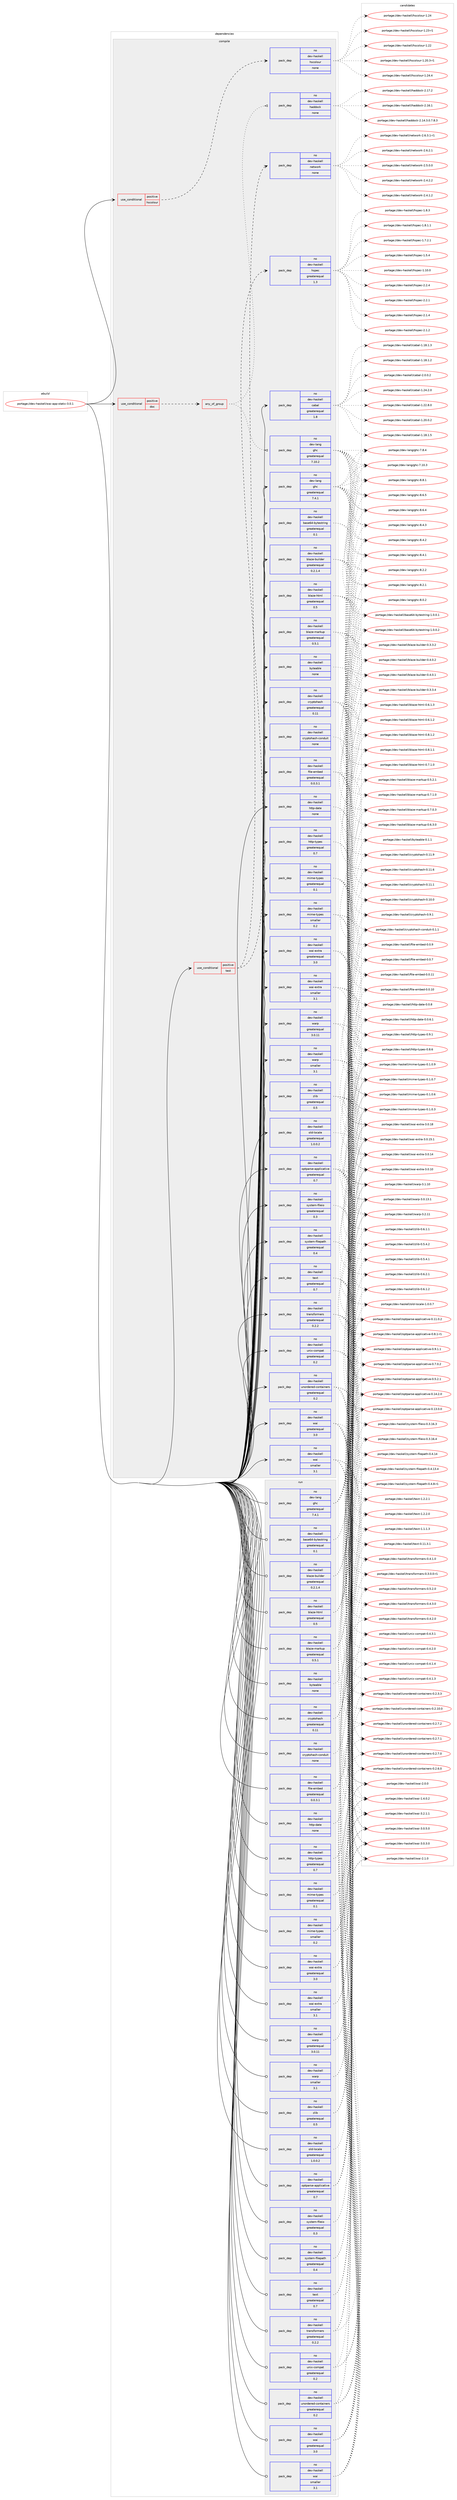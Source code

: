 digraph prolog {

# *************
# Graph options
# *************

newrank=true;
concentrate=true;
compound=true;
graph [rankdir=LR,fontname=Helvetica,fontsize=10,ranksep=1.5];#, ranksep=2.5, nodesep=0.2];
edge  [arrowhead=vee];
node  [fontname=Helvetica,fontsize=10];

# **********
# The ebuild
# **********

subgraph cluster_leftcol {
color=gray;
rank=same;
label=<<i>ebuild</i>>;
id [label="portage://dev-haskell/wai-app-static-3.0.1", color=red, width=4, href="../dev-haskell/wai-app-static-3.0.1.svg"];
}

# ****************
# The dependencies
# ****************

subgraph cluster_midcol {
color=gray;
label=<<i>dependencies</i>>;
subgraph cluster_compile {
fillcolor="#eeeeee";
style=filled;
label=<<i>compile</i>>;
subgraph cond131072 {
dependency539638 [label=<<TABLE BORDER="0" CELLBORDER="1" CELLSPACING="0" CELLPADDING="4"><TR><TD ROWSPAN="3" CELLPADDING="10">use_conditional</TD></TR><TR><TD>positive</TD></TR><TR><TD>doc</TD></TR></TABLE>>, shape=none, color=red];
subgraph any5505 {
dependency539639 [label=<<TABLE BORDER="0" CELLBORDER="1" CELLSPACING="0" CELLPADDING="4"><TR><TD CELLPADDING="10">any_of_group</TD></TR></TABLE>>, shape=none, color=red];subgraph pack402824 {
dependency539640 [label=<<TABLE BORDER="0" CELLBORDER="1" CELLSPACING="0" CELLPADDING="4" WIDTH="220"><TR><TD ROWSPAN="6" CELLPADDING="30">pack_dep</TD></TR><TR><TD WIDTH="110">no</TD></TR><TR><TD>dev-haskell</TD></TR><TR><TD>haddock</TD></TR><TR><TD>none</TD></TR><TR><TD></TD></TR></TABLE>>, shape=none, color=blue];
}
dependency539639:e -> dependency539640:w [weight=20,style="dotted",arrowhead="oinv"];
subgraph pack402825 {
dependency539641 [label=<<TABLE BORDER="0" CELLBORDER="1" CELLSPACING="0" CELLPADDING="4" WIDTH="220"><TR><TD ROWSPAN="6" CELLPADDING="30">pack_dep</TD></TR><TR><TD WIDTH="110">no</TD></TR><TR><TD>dev-lang</TD></TR><TR><TD>ghc</TD></TR><TR><TD>greaterequal</TD></TR><TR><TD>7.10.2</TD></TR></TABLE>>, shape=none, color=blue];
}
dependency539639:e -> dependency539641:w [weight=20,style="dotted",arrowhead="oinv"];
}
dependency539638:e -> dependency539639:w [weight=20,style="dashed",arrowhead="vee"];
}
id:e -> dependency539638:w [weight=20,style="solid",arrowhead="vee"];
subgraph cond131073 {
dependency539642 [label=<<TABLE BORDER="0" CELLBORDER="1" CELLSPACING="0" CELLPADDING="4"><TR><TD ROWSPAN="3" CELLPADDING="10">use_conditional</TD></TR><TR><TD>positive</TD></TR><TR><TD>hscolour</TD></TR></TABLE>>, shape=none, color=red];
subgraph pack402826 {
dependency539643 [label=<<TABLE BORDER="0" CELLBORDER="1" CELLSPACING="0" CELLPADDING="4" WIDTH="220"><TR><TD ROWSPAN="6" CELLPADDING="30">pack_dep</TD></TR><TR><TD WIDTH="110">no</TD></TR><TR><TD>dev-haskell</TD></TR><TR><TD>hscolour</TD></TR><TR><TD>none</TD></TR><TR><TD></TD></TR></TABLE>>, shape=none, color=blue];
}
dependency539642:e -> dependency539643:w [weight=20,style="dashed",arrowhead="vee"];
}
id:e -> dependency539642:w [weight=20,style="solid",arrowhead="vee"];
subgraph cond131074 {
dependency539644 [label=<<TABLE BORDER="0" CELLBORDER="1" CELLSPACING="0" CELLPADDING="4"><TR><TD ROWSPAN="3" CELLPADDING="10">use_conditional</TD></TR><TR><TD>positive</TD></TR><TR><TD>test</TD></TR></TABLE>>, shape=none, color=red];
subgraph pack402827 {
dependency539645 [label=<<TABLE BORDER="0" CELLBORDER="1" CELLSPACING="0" CELLPADDING="4" WIDTH="220"><TR><TD ROWSPAN="6" CELLPADDING="30">pack_dep</TD></TR><TR><TD WIDTH="110">no</TD></TR><TR><TD>dev-haskell</TD></TR><TR><TD>hspec</TD></TR><TR><TD>greaterequal</TD></TR><TR><TD>1.3</TD></TR></TABLE>>, shape=none, color=blue];
}
dependency539644:e -> dependency539645:w [weight=20,style="dashed",arrowhead="vee"];
subgraph pack402828 {
dependency539646 [label=<<TABLE BORDER="0" CELLBORDER="1" CELLSPACING="0" CELLPADDING="4" WIDTH="220"><TR><TD ROWSPAN="6" CELLPADDING="30">pack_dep</TD></TR><TR><TD WIDTH="110">no</TD></TR><TR><TD>dev-haskell</TD></TR><TR><TD>network</TD></TR><TR><TD>none</TD></TR><TR><TD></TD></TR></TABLE>>, shape=none, color=blue];
}
dependency539644:e -> dependency539646:w [weight=20,style="dashed",arrowhead="vee"];
}
id:e -> dependency539644:w [weight=20,style="solid",arrowhead="vee"];
subgraph pack402829 {
dependency539647 [label=<<TABLE BORDER="0" CELLBORDER="1" CELLSPACING="0" CELLPADDING="4" WIDTH="220"><TR><TD ROWSPAN="6" CELLPADDING="30">pack_dep</TD></TR><TR><TD WIDTH="110">no</TD></TR><TR><TD>dev-haskell</TD></TR><TR><TD>base64-bytestring</TD></TR><TR><TD>greaterequal</TD></TR><TR><TD>0.1</TD></TR></TABLE>>, shape=none, color=blue];
}
id:e -> dependency539647:w [weight=20,style="solid",arrowhead="vee"];
subgraph pack402830 {
dependency539648 [label=<<TABLE BORDER="0" CELLBORDER="1" CELLSPACING="0" CELLPADDING="4" WIDTH="220"><TR><TD ROWSPAN="6" CELLPADDING="30">pack_dep</TD></TR><TR><TD WIDTH="110">no</TD></TR><TR><TD>dev-haskell</TD></TR><TR><TD>blaze-builder</TD></TR><TR><TD>greaterequal</TD></TR><TR><TD>0.2.1.4</TD></TR></TABLE>>, shape=none, color=blue];
}
id:e -> dependency539648:w [weight=20,style="solid",arrowhead="vee"];
subgraph pack402831 {
dependency539649 [label=<<TABLE BORDER="0" CELLBORDER="1" CELLSPACING="0" CELLPADDING="4" WIDTH="220"><TR><TD ROWSPAN="6" CELLPADDING="30">pack_dep</TD></TR><TR><TD WIDTH="110">no</TD></TR><TR><TD>dev-haskell</TD></TR><TR><TD>blaze-html</TD></TR><TR><TD>greaterequal</TD></TR><TR><TD>0.5</TD></TR></TABLE>>, shape=none, color=blue];
}
id:e -> dependency539649:w [weight=20,style="solid",arrowhead="vee"];
subgraph pack402832 {
dependency539650 [label=<<TABLE BORDER="0" CELLBORDER="1" CELLSPACING="0" CELLPADDING="4" WIDTH="220"><TR><TD ROWSPAN="6" CELLPADDING="30">pack_dep</TD></TR><TR><TD WIDTH="110">no</TD></TR><TR><TD>dev-haskell</TD></TR><TR><TD>blaze-markup</TD></TR><TR><TD>greaterequal</TD></TR><TR><TD>0.5.1</TD></TR></TABLE>>, shape=none, color=blue];
}
id:e -> dependency539650:w [weight=20,style="solid",arrowhead="vee"];
subgraph pack402833 {
dependency539651 [label=<<TABLE BORDER="0" CELLBORDER="1" CELLSPACING="0" CELLPADDING="4" WIDTH="220"><TR><TD ROWSPAN="6" CELLPADDING="30">pack_dep</TD></TR><TR><TD WIDTH="110">no</TD></TR><TR><TD>dev-haskell</TD></TR><TR><TD>byteable</TD></TR><TR><TD>none</TD></TR><TR><TD></TD></TR></TABLE>>, shape=none, color=blue];
}
id:e -> dependency539651:w [weight=20,style="solid",arrowhead="vee"];
subgraph pack402834 {
dependency539652 [label=<<TABLE BORDER="0" CELLBORDER="1" CELLSPACING="0" CELLPADDING="4" WIDTH="220"><TR><TD ROWSPAN="6" CELLPADDING="30">pack_dep</TD></TR><TR><TD WIDTH="110">no</TD></TR><TR><TD>dev-haskell</TD></TR><TR><TD>cabal</TD></TR><TR><TD>greaterequal</TD></TR><TR><TD>1.8</TD></TR></TABLE>>, shape=none, color=blue];
}
id:e -> dependency539652:w [weight=20,style="solid",arrowhead="vee"];
subgraph pack402835 {
dependency539653 [label=<<TABLE BORDER="0" CELLBORDER="1" CELLSPACING="0" CELLPADDING="4" WIDTH="220"><TR><TD ROWSPAN="6" CELLPADDING="30">pack_dep</TD></TR><TR><TD WIDTH="110">no</TD></TR><TR><TD>dev-haskell</TD></TR><TR><TD>cryptohash</TD></TR><TR><TD>greaterequal</TD></TR><TR><TD>0.11</TD></TR></TABLE>>, shape=none, color=blue];
}
id:e -> dependency539653:w [weight=20,style="solid",arrowhead="vee"];
subgraph pack402836 {
dependency539654 [label=<<TABLE BORDER="0" CELLBORDER="1" CELLSPACING="0" CELLPADDING="4" WIDTH="220"><TR><TD ROWSPAN="6" CELLPADDING="30">pack_dep</TD></TR><TR><TD WIDTH="110">no</TD></TR><TR><TD>dev-haskell</TD></TR><TR><TD>cryptohash-conduit</TD></TR><TR><TD>none</TD></TR><TR><TD></TD></TR></TABLE>>, shape=none, color=blue];
}
id:e -> dependency539654:w [weight=20,style="solid",arrowhead="vee"];
subgraph pack402837 {
dependency539655 [label=<<TABLE BORDER="0" CELLBORDER="1" CELLSPACING="0" CELLPADDING="4" WIDTH="220"><TR><TD ROWSPAN="6" CELLPADDING="30">pack_dep</TD></TR><TR><TD WIDTH="110">no</TD></TR><TR><TD>dev-haskell</TD></TR><TR><TD>file-embed</TD></TR><TR><TD>greaterequal</TD></TR><TR><TD>0.0.3.1</TD></TR></TABLE>>, shape=none, color=blue];
}
id:e -> dependency539655:w [weight=20,style="solid",arrowhead="vee"];
subgraph pack402838 {
dependency539656 [label=<<TABLE BORDER="0" CELLBORDER="1" CELLSPACING="0" CELLPADDING="4" WIDTH="220"><TR><TD ROWSPAN="6" CELLPADDING="30">pack_dep</TD></TR><TR><TD WIDTH="110">no</TD></TR><TR><TD>dev-haskell</TD></TR><TR><TD>http-date</TD></TR><TR><TD>none</TD></TR><TR><TD></TD></TR></TABLE>>, shape=none, color=blue];
}
id:e -> dependency539656:w [weight=20,style="solid",arrowhead="vee"];
subgraph pack402839 {
dependency539657 [label=<<TABLE BORDER="0" CELLBORDER="1" CELLSPACING="0" CELLPADDING="4" WIDTH="220"><TR><TD ROWSPAN="6" CELLPADDING="30">pack_dep</TD></TR><TR><TD WIDTH="110">no</TD></TR><TR><TD>dev-haskell</TD></TR><TR><TD>http-types</TD></TR><TR><TD>greaterequal</TD></TR><TR><TD>0.7</TD></TR></TABLE>>, shape=none, color=blue];
}
id:e -> dependency539657:w [weight=20,style="solid",arrowhead="vee"];
subgraph pack402840 {
dependency539658 [label=<<TABLE BORDER="0" CELLBORDER="1" CELLSPACING="0" CELLPADDING="4" WIDTH="220"><TR><TD ROWSPAN="6" CELLPADDING="30">pack_dep</TD></TR><TR><TD WIDTH="110">no</TD></TR><TR><TD>dev-haskell</TD></TR><TR><TD>mime-types</TD></TR><TR><TD>greaterequal</TD></TR><TR><TD>0.1</TD></TR></TABLE>>, shape=none, color=blue];
}
id:e -> dependency539658:w [weight=20,style="solid",arrowhead="vee"];
subgraph pack402841 {
dependency539659 [label=<<TABLE BORDER="0" CELLBORDER="1" CELLSPACING="0" CELLPADDING="4" WIDTH="220"><TR><TD ROWSPAN="6" CELLPADDING="30">pack_dep</TD></TR><TR><TD WIDTH="110">no</TD></TR><TR><TD>dev-haskell</TD></TR><TR><TD>mime-types</TD></TR><TR><TD>smaller</TD></TR><TR><TD>0.2</TD></TR></TABLE>>, shape=none, color=blue];
}
id:e -> dependency539659:w [weight=20,style="solid",arrowhead="vee"];
subgraph pack402842 {
dependency539660 [label=<<TABLE BORDER="0" CELLBORDER="1" CELLSPACING="0" CELLPADDING="4" WIDTH="220"><TR><TD ROWSPAN="6" CELLPADDING="30">pack_dep</TD></TR><TR><TD WIDTH="110">no</TD></TR><TR><TD>dev-haskell</TD></TR><TR><TD>old-locale</TD></TR><TR><TD>greaterequal</TD></TR><TR><TD>1.0.0.2</TD></TR></TABLE>>, shape=none, color=blue];
}
id:e -> dependency539660:w [weight=20,style="solid",arrowhead="vee"];
subgraph pack402843 {
dependency539661 [label=<<TABLE BORDER="0" CELLBORDER="1" CELLSPACING="0" CELLPADDING="4" WIDTH="220"><TR><TD ROWSPAN="6" CELLPADDING="30">pack_dep</TD></TR><TR><TD WIDTH="110">no</TD></TR><TR><TD>dev-haskell</TD></TR><TR><TD>optparse-applicative</TD></TR><TR><TD>greaterequal</TD></TR><TR><TD>0.7</TD></TR></TABLE>>, shape=none, color=blue];
}
id:e -> dependency539661:w [weight=20,style="solid",arrowhead="vee"];
subgraph pack402844 {
dependency539662 [label=<<TABLE BORDER="0" CELLBORDER="1" CELLSPACING="0" CELLPADDING="4" WIDTH="220"><TR><TD ROWSPAN="6" CELLPADDING="30">pack_dep</TD></TR><TR><TD WIDTH="110">no</TD></TR><TR><TD>dev-haskell</TD></TR><TR><TD>system-fileio</TD></TR><TR><TD>greaterequal</TD></TR><TR><TD>0.3</TD></TR></TABLE>>, shape=none, color=blue];
}
id:e -> dependency539662:w [weight=20,style="solid",arrowhead="vee"];
subgraph pack402845 {
dependency539663 [label=<<TABLE BORDER="0" CELLBORDER="1" CELLSPACING="0" CELLPADDING="4" WIDTH="220"><TR><TD ROWSPAN="6" CELLPADDING="30">pack_dep</TD></TR><TR><TD WIDTH="110">no</TD></TR><TR><TD>dev-haskell</TD></TR><TR><TD>system-filepath</TD></TR><TR><TD>greaterequal</TD></TR><TR><TD>0.4</TD></TR></TABLE>>, shape=none, color=blue];
}
id:e -> dependency539663:w [weight=20,style="solid",arrowhead="vee"];
subgraph pack402846 {
dependency539664 [label=<<TABLE BORDER="0" CELLBORDER="1" CELLSPACING="0" CELLPADDING="4" WIDTH="220"><TR><TD ROWSPAN="6" CELLPADDING="30">pack_dep</TD></TR><TR><TD WIDTH="110">no</TD></TR><TR><TD>dev-haskell</TD></TR><TR><TD>text</TD></TR><TR><TD>greaterequal</TD></TR><TR><TD>0.7</TD></TR></TABLE>>, shape=none, color=blue];
}
id:e -> dependency539664:w [weight=20,style="solid",arrowhead="vee"];
subgraph pack402847 {
dependency539665 [label=<<TABLE BORDER="0" CELLBORDER="1" CELLSPACING="0" CELLPADDING="4" WIDTH="220"><TR><TD ROWSPAN="6" CELLPADDING="30">pack_dep</TD></TR><TR><TD WIDTH="110">no</TD></TR><TR><TD>dev-haskell</TD></TR><TR><TD>transformers</TD></TR><TR><TD>greaterequal</TD></TR><TR><TD>0.2.2</TD></TR></TABLE>>, shape=none, color=blue];
}
id:e -> dependency539665:w [weight=20,style="solid",arrowhead="vee"];
subgraph pack402848 {
dependency539666 [label=<<TABLE BORDER="0" CELLBORDER="1" CELLSPACING="0" CELLPADDING="4" WIDTH="220"><TR><TD ROWSPAN="6" CELLPADDING="30">pack_dep</TD></TR><TR><TD WIDTH="110">no</TD></TR><TR><TD>dev-haskell</TD></TR><TR><TD>unix-compat</TD></TR><TR><TD>greaterequal</TD></TR><TR><TD>0.2</TD></TR></TABLE>>, shape=none, color=blue];
}
id:e -> dependency539666:w [weight=20,style="solid",arrowhead="vee"];
subgraph pack402849 {
dependency539667 [label=<<TABLE BORDER="0" CELLBORDER="1" CELLSPACING="0" CELLPADDING="4" WIDTH="220"><TR><TD ROWSPAN="6" CELLPADDING="30">pack_dep</TD></TR><TR><TD WIDTH="110">no</TD></TR><TR><TD>dev-haskell</TD></TR><TR><TD>unordered-containers</TD></TR><TR><TD>greaterequal</TD></TR><TR><TD>0.2</TD></TR></TABLE>>, shape=none, color=blue];
}
id:e -> dependency539667:w [weight=20,style="solid",arrowhead="vee"];
subgraph pack402850 {
dependency539668 [label=<<TABLE BORDER="0" CELLBORDER="1" CELLSPACING="0" CELLPADDING="4" WIDTH="220"><TR><TD ROWSPAN="6" CELLPADDING="30">pack_dep</TD></TR><TR><TD WIDTH="110">no</TD></TR><TR><TD>dev-haskell</TD></TR><TR><TD>wai</TD></TR><TR><TD>greaterequal</TD></TR><TR><TD>3.0</TD></TR></TABLE>>, shape=none, color=blue];
}
id:e -> dependency539668:w [weight=20,style="solid",arrowhead="vee"];
subgraph pack402851 {
dependency539669 [label=<<TABLE BORDER="0" CELLBORDER="1" CELLSPACING="0" CELLPADDING="4" WIDTH="220"><TR><TD ROWSPAN="6" CELLPADDING="30">pack_dep</TD></TR><TR><TD WIDTH="110">no</TD></TR><TR><TD>dev-haskell</TD></TR><TR><TD>wai</TD></TR><TR><TD>smaller</TD></TR><TR><TD>3.1</TD></TR></TABLE>>, shape=none, color=blue];
}
id:e -> dependency539669:w [weight=20,style="solid",arrowhead="vee"];
subgraph pack402852 {
dependency539670 [label=<<TABLE BORDER="0" CELLBORDER="1" CELLSPACING="0" CELLPADDING="4" WIDTH="220"><TR><TD ROWSPAN="6" CELLPADDING="30">pack_dep</TD></TR><TR><TD WIDTH="110">no</TD></TR><TR><TD>dev-haskell</TD></TR><TR><TD>wai-extra</TD></TR><TR><TD>greaterequal</TD></TR><TR><TD>3.0</TD></TR></TABLE>>, shape=none, color=blue];
}
id:e -> dependency539670:w [weight=20,style="solid",arrowhead="vee"];
subgraph pack402853 {
dependency539671 [label=<<TABLE BORDER="0" CELLBORDER="1" CELLSPACING="0" CELLPADDING="4" WIDTH="220"><TR><TD ROWSPAN="6" CELLPADDING="30">pack_dep</TD></TR><TR><TD WIDTH="110">no</TD></TR><TR><TD>dev-haskell</TD></TR><TR><TD>wai-extra</TD></TR><TR><TD>smaller</TD></TR><TR><TD>3.1</TD></TR></TABLE>>, shape=none, color=blue];
}
id:e -> dependency539671:w [weight=20,style="solid",arrowhead="vee"];
subgraph pack402854 {
dependency539672 [label=<<TABLE BORDER="0" CELLBORDER="1" CELLSPACING="0" CELLPADDING="4" WIDTH="220"><TR><TD ROWSPAN="6" CELLPADDING="30">pack_dep</TD></TR><TR><TD WIDTH="110">no</TD></TR><TR><TD>dev-haskell</TD></TR><TR><TD>warp</TD></TR><TR><TD>greaterequal</TD></TR><TR><TD>3.0.11</TD></TR></TABLE>>, shape=none, color=blue];
}
id:e -> dependency539672:w [weight=20,style="solid",arrowhead="vee"];
subgraph pack402855 {
dependency539673 [label=<<TABLE BORDER="0" CELLBORDER="1" CELLSPACING="0" CELLPADDING="4" WIDTH="220"><TR><TD ROWSPAN="6" CELLPADDING="30">pack_dep</TD></TR><TR><TD WIDTH="110">no</TD></TR><TR><TD>dev-haskell</TD></TR><TR><TD>warp</TD></TR><TR><TD>smaller</TD></TR><TR><TD>3.1</TD></TR></TABLE>>, shape=none, color=blue];
}
id:e -> dependency539673:w [weight=20,style="solid",arrowhead="vee"];
subgraph pack402856 {
dependency539674 [label=<<TABLE BORDER="0" CELLBORDER="1" CELLSPACING="0" CELLPADDING="4" WIDTH="220"><TR><TD ROWSPAN="6" CELLPADDING="30">pack_dep</TD></TR><TR><TD WIDTH="110">no</TD></TR><TR><TD>dev-haskell</TD></TR><TR><TD>zlib</TD></TR><TR><TD>greaterequal</TD></TR><TR><TD>0.5</TD></TR></TABLE>>, shape=none, color=blue];
}
id:e -> dependency539674:w [weight=20,style="solid",arrowhead="vee"];
subgraph pack402857 {
dependency539675 [label=<<TABLE BORDER="0" CELLBORDER="1" CELLSPACING="0" CELLPADDING="4" WIDTH="220"><TR><TD ROWSPAN="6" CELLPADDING="30">pack_dep</TD></TR><TR><TD WIDTH="110">no</TD></TR><TR><TD>dev-lang</TD></TR><TR><TD>ghc</TD></TR><TR><TD>greaterequal</TD></TR><TR><TD>7.4.1</TD></TR></TABLE>>, shape=none, color=blue];
}
id:e -> dependency539675:w [weight=20,style="solid",arrowhead="vee"];
}
subgraph cluster_compileandrun {
fillcolor="#eeeeee";
style=filled;
label=<<i>compile and run</i>>;
}
subgraph cluster_run {
fillcolor="#eeeeee";
style=filled;
label=<<i>run</i>>;
subgraph pack402858 {
dependency539676 [label=<<TABLE BORDER="0" CELLBORDER="1" CELLSPACING="0" CELLPADDING="4" WIDTH="220"><TR><TD ROWSPAN="6" CELLPADDING="30">pack_dep</TD></TR><TR><TD WIDTH="110">no</TD></TR><TR><TD>dev-haskell</TD></TR><TR><TD>base64-bytestring</TD></TR><TR><TD>greaterequal</TD></TR><TR><TD>0.1</TD></TR></TABLE>>, shape=none, color=blue];
}
id:e -> dependency539676:w [weight=20,style="solid",arrowhead="odot"];
subgraph pack402859 {
dependency539677 [label=<<TABLE BORDER="0" CELLBORDER="1" CELLSPACING="0" CELLPADDING="4" WIDTH="220"><TR><TD ROWSPAN="6" CELLPADDING="30">pack_dep</TD></TR><TR><TD WIDTH="110">no</TD></TR><TR><TD>dev-haskell</TD></TR><TR><TD>blaze-builder</TD></TR><TR><TD>greaterequal</TD></TR><TR><TD>0.2.1.4</TD></TR></TABLE>>, shape=none, color=blue];
}
id:e -> dependency539677:w [weight=20,style="solid",arrowhead="odot"];
subgraph pack402860 {
dependency539678 [label=<<TABLE BORDER="0" CELLBORDER="1" CELLSPACING="0" CELLPADDING="4" WIDTH="220"><TR><TD ROWSPAN="6" CELLPADDING="30">pack_dep</TD></TR><TR><TD WIDTH="110">no</TD></TR><TR><TD>dev-haskell</TD></TR><TR><TD>blaze-html</TD></TR><TR><TD>greaterequal</TD></TR><TR><TD>0.5</TD></TR></TABLE>>, shape=none, color=blue];
}
id:e -> dependency539678:w [weight=20,style="solid",arrowhead="odot"];
subgraph pack402861 {
dependency539679 [label=<<TABLE BORDER="0" CELLBORDER="1" CELLSPACING="0" CELLPADDING="4" WIDTH="220"><TR><TD ROWSPAN="6" CELLPADDING="30">pack_dep</TD></TR><TR><TD WIDTH="110">no</TD></TR><TR><TD>dev-haskell</TD></TR><TR><TD>blaze-markup</TD></TR><TR><TD>greaterequal</TD></TR><TR><TD>0.5.1</TD></TR></TABLE>>, shape=none, color=blue];
}
id:e -> dependency539679:w [weight=20,style="solid",arrowhead="odot"];
subgraph pack402862 {
dependency539680 [label=<<TABLE BORDER="0" CELLBORDER="1" CELLSPACING="0" CELLPADDING="4" WIDTH="220"><TR><TD ROWSPAN="6" CELLPADDING="30">pack_dep</TD></TR><TR><TD WIDTH="110">no</TD></TR><TR><TD>dev-haskell</TD></TR><TR><TD>byteable</TD></TR><TR><TD>none</TD></TR><TR><TD></TD></TR></TABLE>>, shape=none, color=blue];
}
id:e -> dependency539680:w [weight=20,style="solid",arrowhead="odot"];
subgraph pack402863 {
dependency539681 [label=<<TABLE BORDER="0" CELLBORDER="1" CELLSPACING="0" CELLPADDING="4" WIDTH="220"><TR><TD ROWSPAN="6" CELLPADDING="30">pack_dep</TD></TR><TR><TD WIDTH="110">no</TD></TR><TR><TD>dev-haskell</TD></TR><TR><TD>cryptohash</TD></TR><TR><TD>greaterequal</TD></TR><TR><TD>0.11</TD></TR></TABLE>>, shape=none, color=blue];
}
id:e -> dependency539681:w [weight=20,style="solid",arrowhead="odot"];
subgraph pack402864 {
dependency539682 [label=<<TABLE BORDER="0" CELLBORDER="1" CELLSPACING="0" CELLPADDING="4" WIDTH="220"><TR><TD ROWSPAN="6" CELLPADDING="30">pack_dep</TD></TR><TR><TD WIDTH="110">no</TD></TR><TR><TD>dev-haskell</TD></TR><TR><TD>cryptohash-conduit</TD></TR><TR><TD>none</TD></TR><TR><TD></TD></TR></TABLE>>, shape=none, color=blue];
}
id:e -> dependency539682:w [weight=20,style="solid",arrowhead="odot"];
subgraph pack402865 {
dependency539683 [label=<<TABLE BORDER="0" CELLBORDER="1" CELLSPACING="0" CELLPADDING="4" WIDTH="220"><TR><TD ROWSPAN="6" CELLPADDING="30">pack_dep</TD></TR><TR><TD WIDTH="110">no</TD></TR><TR><TD>dev-haskell</TD></TR><TR><TD>file-embed</TD></TR><TR><TD>greaterequal</TD></TR><TR><TD>0.0.3.1</TD></TR></TABLE>>, shape=none, color=blue];
}
id:e -> dependency539683:w [weight=20,style="solid",arrowhead="odot"];
subgraph pack402866 {
dependency539684 [label=<<TABLE BORDER="0" CELLBORDER="1" CELLSPACING="0" CELLPADDING="4" WIDTH="220"><TR><TD ROWSPAN="6" CELLPADDING="30">pack_dep</TD></TR><TR><TD WIDTH="110">no</TD></TR><TR><TD>dev-haskell</TD></TR><TR><TD>http-date</TD></TR><TR><TD>none</TD></TR><TR><TD></TD></TR></TABLE>>, shape=none, color=blue];
}
id:e -> dependency539684:w [weight=20,style="solid",arrowhead="odot"];
subgraph pack402867 {
dependency539685 [label=<<TABLE BORDER="0" CELLBORDER="1" CELLSPACING="0" CELLPADDING="4" WIDTH="220"><TR><TD ROWSPAN="6" CELLPADDING="30">pack_dep</TD></TR><TR><TD WIDTH="110">no</TD></TR><TR><TD>dev-haskell</TD></TR><TR><TD>http-types</TD></TR><TR><TD>greaterequal</TD></TR><TR><TD>0.7</TD></TR></TABLE>>, shape=none, color=blue];
}
id:e -> dependency539685:w [weight=20,style="solid",arrowhead="odot"];
subgraph pack402868 {
dependency539686 [label=<<TABLE BORDER="0" CELLBORDER="1" CELLSPACING="0" CELLPADDING="4" WIDTH="220"><TR><TD ROWSPAN="6" CELLPADDING="30">pack_dep</TD></TR><TR><TD WIDTH="110">no</TD></TR><TR><TD>dev-haskell</TD></TR><TR><TD>mime-types</TD></TR><TR><TD>greaterequal</TD></TR><TR><TD>0.1</TD></TR></TABLE>>, shape=none, color=blue];
}
id:e -> dependency539686:w [weight=20,style="solid",arrowhead="odot"];
subgraph pack402869 {
dependency539687 [label=<<TABLE BORDER="0" CELLBORDER="1" CELLSPACING="0" CELLPADDING="4" WIDTH="220"><TR><TD ROWSPAN="6" CELLPADDING="30">pack_dep</TD></TR><TR><TD WIDTH="110">no</TD></TR><TR><TD>dev-haskell</TD></TR><TR><TD>mime-types</TD></TR><TR><TD>smaller</TD></TR><TR><TD>0.2</TD></TR></TABLE>>, shape=none, color=blue];
}
id:e -> dependency539687:w [weight=20,style="solid",arrowhead="odot"];
subgraph pack402870 {
dependency539688 [label=<<TABLE BORDER="0" CELLBORDER="1" CELLSPACING="0" CELLPADDING="4" WIDTH="220"><TR><TD ROWSPAN="6" CELLPADDING="30">pack_dep</TD></TR><TR><TD WIDTH="110">no</TD></TR><TR><TD>dev-haskell</TD></TR><TR><TD>old-locale</TD></TR><TR><TD>greaterequal</TD></TR><TR><TD>1.0.0.2</TD></TR></TABLE>>, shape=none, color=blue];
}
id:e -> dependency539688:w [weight=20,style="solid",arrowhead="odot"];
subgraph pack402871 {
dependency539689 [label=<<TABLE BORDER="0" CELLBORDER="1" CELLSPACING="0" CELLPADDING="4" WIDTH="220"><TR><TD ROWSPAN="6" CELLPADDING="30">pack_dep</TD></TR><TR><TD WIDTH="110">no</TD></TR><TR><TD>dev-haskell</TD></TR><TR><TD>optparse-applicative</TD></TR><TR><TD>greaterequal</TD></TR><TR><TD>0.7</TD></TR></TABLE>>, shape=none, color=blue];
}
id:e -> dependency539689:w [weight=20,style="solid",arrowhead="odot"];
subgraph pack402872 {
dependency539690 [label=<<TABLE BORDER="0" CELLBORDER="1" CELLSPACING="0" CELLPADDING="4" WIDTH="220"><TR><TD ROWSPAN="6" CELLPADDING="30">pack_dep</TD></TR><TR><TD WIDTH="110">no</TD></TR><TR><TD>dev-haskell</TD></TR><TR><TD>system-fileio</TD></TR><TR><TD>greaterequal</TD></TR><TR><TD>0.3</TD></TR></TABLE>>, shape=none, color=blue];
}
id:e -> dependency539690:w [weight=20,style="solid",arrowhead="odot"];
subgraph pack402873 {
dependency539691 [label=<<TABLE BORDER="0" CELLBORDER="1" CELLSPACING="0" CELLPADDING="4" WIDTH="220"><TR><TD ROWSPAN="6" CELLPADDING="30">pack_dep</TD></TR><TR><TD WIDTH="110">no</TD></TR><TR><TD>dev-haskell</TD></TR><TR><TD>system-filepath</TD></TR><TR><TD>greaterequal</TD></TR><TR><TD>0.4</TD></TR></TABLE>>, shape=none, color=blue];
}
id:e -> dependency539691:w [weight=20,style="solid",arrowhead="odot"];
subgraph pack402874 {
dependency539692 [label=<<TABLE BORDER="0" CELLBORDER="1" CELLSPACING="0" CELLPADDING="4" WIDTH="220"><TR><TD ROWSPAN="6" CELLPADDING="30">pack_dep</TD></TR><TR><TD WIDTH="110">no</TD></TR><TR><TD>dev-haskell</TD></TR><TR><TD>text</TD></TR><TR><TD>greaterequal</TD></TR><TR><TD>0.7</TD></TR></TABLE>>, shape=none, color=blue];
}
id:e -> dependency539692:w [weight=20,style="solid",arrowhead="odot"];
subgraph pack402875 {
dependency539693 [label=<<TABLE BORDER="0" CELLBORDER="1" CELLSPACING="0" CELLPADDING="4" WIDTH="220"><TR><TD ROWSPAN="6" CELLPADDING="30">pack_dep</TD></TR><TR><TD WIDTH="110">no</TD></TR><TR><TD>dev-haskell</TD></TR><TR><TD>transformers</TD></TR><TR><TD>greaterequal</TD></TR><TR><TD>0.2.2</TD></TR></TABLE>>, shape=none, color=blue];
}
id:e -> dependency539693:w [weight=20,style="solid",arrowhead="odot"];
subgraph pack402876 {
dependency539694 [label=<<TABLE BORDER="0" CELLBORDER="1" CELLSPACING="0" CELLPADDING="4" WIDTH="220"><TR><TD ROWSPAN="6" CELLPADDING="30">pack_dep</TD></TR><TR><TD WIDTH="110">no</TD></TR><TR><TD>dev-haskell</TD></TR><TR><TD>unix-compat</TD></TR><TR><TD>greaterequal</TD></TR><TR><TD>0.2</TD></TR></TABLE>>, shape=none, color=blue];
}
id:e -> dependency539694:w [weight=20,style="solid",arrowhead="odot"];
subgraph pack402877 {
dependency539695 [label=<<TABLE BORDER="0" CELLBORDER="1" CELLSPACING="0" CELLPADDING="4" WIDTH="220"><TR><TD ROWSPAN="6" CELLPADDING="30">pack_dep</TD></TR><TR><TD WIDTH="110">no</TD></TR><TR><TD>dev-haskell</TD></TR><TR><TD>unordered-containers</TD></TR><TR><TD>greaterequal</TD></TR><TR><TD>0.2</TD></TR></TABLE>>, shape=none, color=blue];
}
id:e -> dependency539695:w [weight=20,style="solid",arrowhead="odot"];
subgraph pack402878 {
dependency539696 [label=<<TABLE BORDER="0" CELLBORDER="1" CELLSPACING="0" CELLPADDING="4" WIDTH="220"><TR><TD ROWSPAN="6" CELLPADDING="30">pack_dep</TD></TR><TR><TD WIDTH="110">no</TD></TR><TR><TD>dev-haskell</TD></TR><TR><TD>wai</TD></TR><TR><TD>greaterequal</TD></TR><TR><TD>3.0</TD></TR></TABLE>>, shape=none, color=blue];
}
id:e -> dependency539696:w [weight=20,style="solid",arrowhead="odot"];
subgraph pack402879 {
dependency539697 [label=<<TABLE BORDER="0" CELLBORDER="1" CELLSPACING="0" CELLPADDING="4" WIDTH="220"><TR><TD ROWSPAN="6" CELLPADDING="30">pack_dep</TD></TR><TR><TD WIDTH="110">no</TD></TR><TR><TD>dev-haskell</TD></TR><TR><TD>wai</TD></TR><TR><TD>smaller</TD></TR><TR><TD>3.1</TD></TR></TABLE>>, shape=none, color=blue];
}
id:e -> dependency539697:w [weight=20,style="solid",arrowhead="odot"];
subgraph pack402880 {
dependency539698 [label=<<TABLE BORDER="0" CELLBORDER="1" CELLSPACING="0" CELLPADDING="4" WIDTH="220"><TR><TD ROWSPAN="6" CELLPADDING="30">pack_dep</TD></TR><TR><TD WIDTH="110">no</TD></TR><TR><TD>dev-haskell</TD></TR><TR><TD>wai-extra</TD></TR><TR><TD>greaterequal</TD></TR><TR><TD>3.0</TD></TR></TABLE>>, shape=none, color=blue];
}
id:e -> dependency539698:w [weight=20,style="solid",arrowhead="odot"];
subgraph pack402881 {
dependency539699 [label=<<TABLE BORDER="0" CELLBORDER="1" CELLSPACING="0" CELLPADDING="4" WIDTH="220"><TR><TD ROWSPAN="6" CELLPADDING="30">pack_dep</TD></TR><TR><TD WIDTH="110">no</TD></TR><TR><TD>dev-haskell</TD></TR><TR><TD>wai-extra</TD></TR><TR><TD>smaller</TD></TR><TR><TD>3.1</TD></TR></TABLE>>, shape=none, color=blue];
}
id:e -> dependency539699:w [weight=20,style="solid",arrowhead="odot"];
subgraph pack402882 {
dependency539700 [label=<<TABLE BORDER="0" CELLBORDER="1" CELLSPACING="0" CELLPADDING="4" WIDTH="220"><TR><TD ROWSPAN="6" CELLPADDING="30">pack_dep</TD></TR><TR><TD WIDTH="110">no</TD></TR><TR><TD>dev-haskell</TD></TR><TR><TD>warp</TD></TR><TR><TD>greaterequal</TD></TR><TR><TD>3.0.11</TD></TR></TABLE>>, shape=none, color=blue];
}
id:e -> dependency539700:w [weight=20,style="solid",arrowhead="odot"];
subgraph pack402883 {
dependency539701 [label=<<TABLE BORDER="0" CELLBORDER="1" CELLSPACING="0" CELLPADDING="4" WIDTH="220"><TR><TD ROWSPAN="6" CELLPADDING="30">pack_dep</TD></TR><TR><TD WIDTH="110">no</TD></TR><TR><TD>dev-haskell</TD></TR><TR><TD>warp</TD></TR><TR><TD>smaller</TD></TR><TR><TD>3.1</TD></TR></TABLE>>, shape=none, color=blue];
}
id:e -> dependency539701:w [weight=20,style="solid",arrowhead="odot"];
subgraph pack402884 {
dependency539702 [label=<<TABLE BORDER="0" CELLBORDER="1" CELLSPACING="0" CELLPADDING="4" WIDTH="220"><TR><TD ROWSPAN="6" CELLPADDING="30">pack_dep</TD></TR><TR><TD WIDTH="110">no</TD></TR><TR><TD>dev-haskell</TD></TR><TR><TD>zlib</TD></TR><TR><TD>greaterequal</TD></TR><TR><TD>0.5</TD></TR></TABLE>>, shape=none, color=blue];
}
id:e -> dependency539702:w [weight=20,style="solid",arrowhead="odot"];
subgraph pack402885 {
dependency539703 [label=<<TABLE BORDER="0" CELLBORDER="1" CELLSPACING="0" CELLPADDING="4" WIDTH="220"><TR><TD ROWSPAN="6" CELLPADDING="30">pack_dep</TD></TR><TR><TD WIDTH="110">no</TD></TR><TR><TD>dev-lang</TD></TR><TR><TD>ghc</TD></TR><TR><TD>greaterequal</TD></TR><TR><TD>7.4.1</TD></TR></TABLE>>, shape=none, color=blue];
}
id:e -> dependency539703:w [weight=20,style="solid",arrowhead="odot"];
}
}

# **************
# The candidates
# **************

subgraph cluster_choices {
rank=same;
color=gray;
label=<<i>candidates</i>>;

subgraph choice402824 {
color=black;
nodesep=1;
choice100101118451049711510710110810847104971001001119910745504649554650 [label="portage://dev-haskell/haddock-2.17.2", color=red, width=4,href="../dev-haskell/haddock-2.17.2.svg"];
choice100101118451049711510710110810847104971001001119910745504649544649 [label="portage://dev-haskell/haddock-2.16.1", color=red, width=4,href="../dev-haskell/haddock-2.16.1.svg"];
choice1001011184510497115107101108108471049710010011199107455046495246514648465546564651 [label="portage://dev-haskell/haddock-2.14.3.0.7.8.3", color=red, width=4,href="../dev-haskell/haddock-2.14.3.0.7.8.3.svg"];
dependency539640:e -> choice100101118451049711510710110810847104971001001119910745504649554650:w [style=dotted,weight="100"];
dependency539640:e -> choice100101118451049711510710110810847104971001001119910745504649544649:w [style=dotted,weight="100"];
dependency539640:e -> choice1001011184510497115107101108108471049710010011199107455046495246514648465546564651:w [style=dotted,weight="100"];
}
subgraph choice402825 {
color=black;
nodesep=1;
choice10010111845108971101034710310499455646564649 [label="portage://dev-lang/ghc-8.8.1", color=red, width=4,href="../dev-lang/ghc-8.8.1.svg"];
choice10010111845108971101034710310499455646544653 [label="portage://dev-lang/ghc-8.6.5", color=red, width=4,href="../dev-lang/ghc-8.6.5.svg"];
choice10010111845108971101034710310499455646544652 [label="portage://dev-lang/ghc-8.6.4", color=red, width=4,href="../dev-lang/ghc-8.6.4.svg"];
choice10010111845108971101034710310499455646524651 [label="portage://dev-lang/ghc-8.4.3", color=red, width=4,href="../dev-lang/ghc-8.4.3.svg"];
choice10010111845108971101034710310499455646524650 [label="portage://dev-lang/ghc-8.4.2", color=red, width=4,href="../dev-lang/ghc-8.4.2.svg"];
choice10010111845108971101034710310499455646524649 [label="portage://dev-lang/ghc-8.4.1", color=red, width=4,href="../dev-lang/ghc-8.4.1.svg"];
choice10010111845108971101034710310499455646504650 [label="portage://dev-lang/ghc-8.2.2", color=red, width=4,href="../dev-lang/ghc-8.2.2.svg"];
choice10010111845108971101034710310499455646504649 [label="portage://dev-lang/ghc-8.2.1", color=red, width=4,href="../dev-lang/ghc-8.2.1.svg"];
choice10010111845108971101034710310499455646484650 [label="portage://dev-lang/ghc-8.0.2", color=red, width=4,href="../dev-lang/ghc-8.0.2.svg"];
choice10010111845108971101034710310499455546564652 [label="portage://dev-lang/ghc-7.8.4", color=red, width=4,href="../dev-lang/ghc-7.8.4.svg"];
choice1001011184510897110103471031049945554649484651 [label="portage://dev-lang/ghc-7.10.3", color=red, width=4,href="../dev-lang/ghc-7.10.3.svg"];
dependency539641:e -> choice10010111845108971101034710310499455646564649:w [style=dotted,weight="100"];
dependency539641:e -> choice10010111845108971101034710310499455646544653:w [style=dotted,weight="100"];
dependency539641:e -> choice10010111845108971101034710310499455646544652:w [style=dotted,weight="100"];
dependency539641:e -> choice10010111845108971101034710310499455646524651:w [style=dotted,weight="100"];
dependency539641:e -> choice10010111845108971101034710310499455646524650:w [style=dotted,weight="100"];
dependency539641:e -> choice10010111845108971101034710310499455646524649:w [style=dotted,weight="100"];
dependency539641:e -> choice10010111845108971101034710310499455646504650:w [style=dotted,weight="100"];
dependency539641:e -> choice10010111845108971101034710310499455646504649:w [style=dotted,weight="100"];
dependency539641:e -> choice10010111845108971101034710310499455646484650:w [style=dotted,weight="100"];
dependency539641:e -> choice10010111845108971101034710310499455546564652:w [style=dotted,weight="100"];
dependency539641:e -> choice1001011184510897110103471031049945554649484651:w [style=dotted,weight="100"];
}
subgraph choice402826 {
color=black;
nodesep=1;
choice1001011184510497115107101108108471041159911110811111711445494650524652 [label="portage://dev-haskell/hscolour-1.24.4", color=red, width=4,href="../dev-haskell/hscolour-1.24.4.svg"];
choice100101118451049711510710110810847104115991111081111171144549465052 [label="portage://dev-haskell/hscolour-1.24", color=red, width=4,href="../dev-haskell/hscolour-1.24.svg"];
choice1001011184510497115107101108108471041159911110811111711445494650514511449 [label="portage://dev-haskell/hscolour-1.23-r1", color=red, width=4,href="../dev-haskell/hscolour-1.23-r1.svg"];
choice100101118451049711510710110810847104115991111081111171144549465050 [label="portage://dev-haskell/hscolour-1.22", color=red, width=4,href="../dev-haskell/hscolour-1.22.svg"];
choice10010111845104971151071011081084710411599111108111117114454946504846514511449 [label="portage://dev-haskell/hscolour-1.20.3-r1", color=red, width=4,href="../dev-haskell/hscolour-1.20.3-r1.svg"];
dependency539643:e -> choice1001011184510497115107101108108471041159911110811111711445494650524652:w [style=dotted,weight="100"];
dependency539643:e -> choice100101118451049711510710110810847104115991111081111171144549465052:w [style=dotted,weight="100"];
dependency539643:e -> choice1001011184510497115107101108108471041159911110811111711445494650514511449:w [style=dotted,weight="100"];
dependency539643:e -> choice100101118451049711510710110810847104115991111081111171144549465050:w [style=dotted,weight="100"];
dependency539643:e -> choice10010111845104971151071011081084710411599111108111117114454946504846514511449:w [style=dotted,weight="100"];
}
subgraph choice402827 {
color=black;
nodesep=1;
choice10010111845104971151071011081084710411511210199455046504652 [label="portage://dev-haskell/hspec-2.2.4", color=red, width=4,href="../dev-haskell/hspec-2.2.4.svg"];
choice10010111845104971151071011081084710411511210199455046504649 [label="portage://dev-haskell/hspec-2.2.1", color=red, width=4,href="../dev-haskell/hspec-2.2.1.svg"];
choice10010111845104971151071011081084710411511210199455046494652 [label="portage://dev-haskell/hspec-2.1.4", color=red, width=4,href="../dev-haskell/hspec-2.1.4.svg"];
choice10010111845104971151071011081084710411511210199455046494650 [label="portage://dev-haskell/hspec-2.1.2", color=red, width=4,href="../dev-haskell/hspec-2.1.2.svg"];
choice10010111845104971151071011081084710411511210199454946564651 [label="portage://dev-haskell/hspec-1.8.3", color=red, width=4,href="../dev-haskell/hspec-1.8.3.svg"];
choice100101118451049711510710110810847104115112101994549465646494649 [label="portage://dev-haskell/hspec-1.8.1.1", color=red, width=4,href="../dev-haskell/hspec-1.8.1.1.svg"];
choice100101118451049711510710110810847104115112101994549465546504649 [label="portage://dev-haskell/hspec-1.7.2.1", color=red, width=4,href="../dev-haskell/hspec-1.7.2.1.svg"];
choice10010111845104971151071011081084710411511210199454946534652 [label="portage://dev-haskell/hspec-1.5.4", color=red, width=4,href="../dev-haskell/hspec-1.5.4.svg"];
choice1001011184510497115107101108108471041151121019945494649484648 [label="portage://dev-haskell/hspec-1.10.0", color=red, width=4,href="../dev-haskell/hspec-1.10.0.svg"];
dependency539645:e -> choice10010111845104971151071011081084710411511210199455046504652:w [style=dotted,weight="100"];
dependency539645:e -> choice10010111845104971151071011081084710411511210199455046504649:w [style=dotted,weight="100"];
dependency539645:e -> choice10010111845104971151071011081084710411511210199455046494652:w [style=dotted,weight="100"];
dependency539645:e -> choice10010111845104971151071011081084710411511210199455046494650:w [style=dotted,weight="100"];
dependency539645:e -> choice10010111845104971151071011081084710411511210199454946564651:w [style=dotted,weight="100"];
dependency539645:e -> choice100101118451049711510710110810847104115112101994549465646494649:w [style=dotted,weight="100"];
dependency539645:e -> choice100101118451049711510710110810847104115112101994549465546504649:w [style=dotted,weight="100"];
dependency539645:e -> choice10010111845104971151071011081084710411511210199454946534652:w [style=dotted,weight="100"];
dependency539645:e -> choice1001011184510497115107101108108471041151121019945494649484648:w [style=dotted,weight="100"];
}
subgraph choice402828 {
color=black;
nodesep=1;
choice10010111845104971151071011081084711010111611911111410745504654465146494511449 [label="portage://dev-haskell/network-2.6.3.1-r1", color=red, width=4,href="../dev-haskell/network-2.6.3.1-r1.svg"];
choice1001011184510497115107101108108471101011161191111141074550465446504649 [label="portage://dev-haskell/network-2.6.2.1", color=red, width=4,href="../dev-haskell/network-2.6.2.1.svg"];
choice1001011184510497115107101108108471101011161191111141074550465346484648 [label="portage://dev-haskell/network-2.5.0.0", color=red, width=4,href="../dev-haskell/network-2.5.0.0.svg"];
choice1001011184510497115107101108108471101011161191111141074550465246504650 [label="portage://dev-haskell/network-2.4.2.2", color=red, width=4,href="../dev-haskell/network-2.4.2.2.svg"];
choice1001011184510497115107101108108471101011161191111141074550465246494650 [label="portage://dev-haskell/network-2.4.1.2", color=red, width=4,href="../dev-haskell/network-2.4.1.2.svg"];
dependency539646:e -> choice10010111845104971151071011081084711010111611911111410745504654465146494511449:w [style=dotted,weight="100"];
dependency539646:e -> choice1001011184510497115107101108108471101011161191111141074550465446504649:w [style=dotted,weight="100"];
dependency539646:e -> choice1001011184510497115107101108108471101011161191111141074550465346484648:w [style=dotted,weight="100"];
dependency539646:e -> choice1001011184510497115107101108108471101011161191111141074550465246504650:w [style=dotted,weight="100"];
dependency539646:e -> choice1001011184510497115107101108108471101011161191111141074550465246494650:w [style=dotted,weight="100"];
}
subgraph choice402829 {
color=black;
nodesep=1;
choice1001011184510497115107101108108479897115101545245981211161011151161141051101034549464846484650 [label="portage://dev-haskell/base64-bytestring-1.0.0.2", color=red, width=4,href="../dev-haskell/base64-bytestring-1.0.0.2.svg"];
choice1001011184510497115107101108108479897115101545245981211161011151161141051101034549464846484649 [label="portage://dev-haskell/base64-bytestring-1.0.0.1", color=red, width=4,href="../dev-haskell/base64-bytestring-1.0.0.1.svg"];
dependency539647:e -> choice1001011184510497115107101108108479897115101545245981211161011151161141051101034549464846484650:w [style=dotted,weight="100"];
dependency539647:e -> choice1001011184510497115107101108108479897115101545245981211161011151161141051101034549464846484649:w [style=dotted,weight="100"];
}
subgraph choice402830 {
color=black;
nodesep=1;
choice100101118451049711510710110810847981089712210145981171051081001011144548465246484650 [label="portage://dev-haskell/blaze-builder-0.4.0.2", color=red, width=4,href="../dev-haskell/blaze-builder-0.4.0.2.svg"];
choice100101118451049711510710110810847981089712210145981171051081001011144548465246484649 [label="portage://dev-haskell/blaze-builder-0.4.0.1", color=red, width=4,href="../dev-haskell/blaze-builder-0.4.0.1.svg"];
choice100101118451049711510710110810847981089712210145981171051081001011144548465146514652 [label="portage://dev-haskell/blaze-builder-0.3.3.4", color=red, width=4,href="../dev-haskell/blaze-builder-0.3.3.4.svg"];
choice100101118451049711510710110810847981089712210145981171051081001011144548465146514650 [label="portage://dev-haskell/blaze-builder-0.3.3.2", color=red, width=4,href="../dev-haskell/blaze-builder-0.3.3.2.svg"];
dependency539648:e -> choice100101118451049711510710110810847981089712210145981171051081001011144548465246484650:w [style=dotted,weight="100"];
dependency539648:e -> choice100101118451049711510710110810847981089712210145981171051081001011144548465246484649:w [style=dotted,weight="100"];
dependency539648:e -> choice100101118451049711510710110810847981089712210145981171051081001011144548465146514652:w [style=dotted,weight="100"];
dependency539648:e -> choice100101118451049711510710110810847981089712210145981171051081001011144548465146514650:w [style=dotted,weight="100"];
}
subgraph choice402831 {
color=black;
nodesep=1;
choice1001011184510497115107101108108479810897122101451041161091084548465646494650 [label="portage://dev-haskell/blaze-html-0.8.1.2", color=red, width=4,href="../dev-haskell/blaze-html-0.8.1.2.svg"];
choice1001011184510497115107101108108479810897122101451041161091084548465646494649 [label="portage://dev-haskell/blaze-html-0.8.1.1", color=red, width=4,href="../dev-haskell/blaze-html-0.8.1.1.svg"];
choice1001011184510497115107101108108479810897122101451041161091084548465546494648 [label="portage://dev-haskell/blaze-html-0.7.1.0", color=red, width=4,href="../dev-haskell/blaze-html-0.7.1.0.svg"];
choice1001011184510497115107101108108479810897122101451041161091084548465446494651 [label="portage://dev-haskell/blaze-html-0.6.1.3", color=red, width=4,href="../dev-haskell/blaze-html-0.6.1.3.svg"];
choice1001011184510497115107101108108479810897122101451041161091084548465446494650 [label="portage://dev-haskell/blaze-html-0.6.1.2", color=red, width=4,href="../dev-haskell/blaze-html-0.6.1.2.svg"];
dependency539649:e -> choice1001011184510497115107101108108479810897122101451041161091084548465646494650:w [style=dotted,weight="100"];
dependency539649:e -> choice1001011184510497115107101108108479810897122101451041161091084548465646494649:w [style=dotted,weight="100"];
dependency539649:e -> choice1001011184510497115107101108108479810897122101451041161091084548465546494648:w [style=dotted,weight="100"];
dependency539649:e -> choice1001011184510497115107101108108479810897122101451041161091084548465446494651:w [style=dotted,weight="100"];
dependency539649:e -> choice1001011184510497115107101108108479810897122101451041161091084548465446494650:w [style=dotted,weight="100"];
}
subgraph choice402832 {
color=black;
nodesep=1;
choice100101118451049711510710110810847981089712210145109971141071171124548465546494648 [label="portage://dev-haskell/blaze-markup-0.7.1.0", color=red, width=4,href="../dev-haskell/blaze-markup-0.7.1.0.svg"];
choice100101118451049711510710110810847981089712210145109971141071171124548465546484651 [label="portage://dev-haskell/blaze-markup-0.7.0.3", color=red, width=4,href="../dev-haskell/blaze-markup-0.7.0.3.svg"];
choice100101118451049711510710110810847981089712210145109971141071171124548465446514648 [label="portage://dev-haskell/blaze-markup-0.6.3.0", color=red, width=4,href="../dev-haskell/blaze-markup-0.6.3.0.svg"];
choice100101118451049711510710110810847981089712210145109971141071171124548465346504649 [label="portage://dev-haskell/blaze-markup-0.5.2.1", color=red, width=4,href="../dev-haskell/blaze-markup-0.5.2.1.svg"];
dependency539650:e -> choice100101118451049711510710110810847981089712210145109971141071171124548465546494648:w [style=dotted,weight="100"];
dependency539650:e -> choice100101118451049711510710110810847981089712210145109971141071171124548465546484651:w [style=dotted,weight="100"];
dependency539650:e -> choice100101118451049711510710110810847981089712210145109971141071171124548465446514648:w [style=dotted,weight="100"];
dependency539650:e -> choice100101118451049711510710110810847981089712210145109971141071171124548465346504649:w [style=dotted,weight="100"];
}
subgraph choice402833 {
color=black;
nodesep=1;
choice100101118451049711510710110810847981211161019798108101454846494649 [label="portage://dev-haskell/byteable-0.1.1", color=red, width=4,href="../dev-haskell/byteable-0.1.1.svg"];
dependency539651:e -> choice100101118451049711510710110810847981211161019798108101454846494649:w [style=dotted,weight="100"];
}
subgraph choice402834 {
color=black;
nodesep=1;
choice100101118451049711510710110810847999798971084550464846484650 [label="portage://dev-haskell/cabal-2.0.0.2", color=red, width=4,href="../dev-haskell/cabal-2.0.0.2.svg"];
choice10010111845104971151071011081084799979897108454946505246504648 [label="portage://dev-haskell/cabal-1.24.2.0", color=red, width=4,href="../dev-haskell/cabal-1.24.2.0.svg"];
choice10010111845104971151071011081084799979897108454946505046564648 [label="portage://dev-haskell/cabal-1.22.8.0", color=red, width=4,href="../dev-haskell/cabal-1.22.8.0.svg"];
choice10010111845104971151071011081084799979897108454946504846484650 [label="portage://dev-haskell/cabal-1.20.0.2", color=red, width=4,href="../dev-haskell/cabal-1.20.0.2.svg"];
choice10010111845104971151071011081084799979897108454946495646494653 [label="portage://dev-haskell/cabal-1.18.1.5", color=red, width=4,href="../dev-haskell/cabal-1.18.1.5.svg"];
choice10010111845104971151071011081084799979897108454946495646494651 [label="portage://dev-haskell/cabal-1.18.1.3", color=red, width=4,href="../dev-haskell/cabal-1.18.1.3.svg"];
choice10010111845104971151071011081084799979897108454946495646494650 [label="portage://dev-haskell/cabal-1.18.1.2", color=red, width=4,href="../dev-haskell/cabal-1.18.1.2.svg"];
dependency539652:e -> choice100101118451049711510710110810847999798971084550464846484650:w [style=dotted,weight="100"];
dependency539652:e -> choice10010111845104971151071011081084799979897108454946505246504648:w [style=dotted,weight="100"];
dependency539652:e -> choice10010111845104971151071011081084799979897108454946505046564648:w [style=dotted,weight="100"];
dependency539652:e -> choice10010111845104971151071011081084799979897108454946504846484650:w [style=dotted,weight="100"];
dependency539652:e -> choice10010111845104971151071011081084799979897108454946495646494653:w [style=dotted,weight="100"];
dependency539652:e -> choice10010111845104971151071011081084799979897108454946495646494651:w [style=dotted,weight="100"];
dependency539652:e -> choice10010111845104971151071011081084799979897108454946495646494650:w [style=dotted,weight="100"];
}
subgraph choice402835 {
color=black;
nodesep=1;
choice1001011184510497115107101108108479911412111211611110497115104454846574649 [label="portage://dev-haskell/cryptohash-0.9.1", color=red, width=4,href="../dev-haskell/cryptohash-0.9.1.svg"];
choice100101118451049711510710110810847991141211121161111049711510445484649494657 [label="portage://dev-haskell/cryptohash-0.11.9", color=red, width=4,href="../dev-haskell/cryptohash-0.11.9.svg"];
choice100101118451049711510710110810847991141211121161111049711510445484649494654 [label="portage://dev-haskell/cryptohash-0.11.6", color=red, width=4,href="../dev-haskell/cryptohash-0.11.6.svg"];
choice100101118451049711510710110810847991141211121161111049711510445484649494649 [label="portage://dev-haskell/cryptohash-0.11.1", color=red, width=4,href="../dev-haskell/cryptohash-0.11.1.svg"];
choice100101118451049711510710110810847991141211121161111049711510445484649484648 [label="portage://dev-haskell/cryptohash-0.10.0", color=red, width=4,href="../dev-haskell/cryptohash-0.10.0.svg"];
dependency539653:e -> choice1001011184510497115107101108108479911412111211611110497115104454846574649:w [style=dotted,weight="100"];
dependency539653:e -> choice100101118451049711510710110810847991141211121161111049711510445484649494657:w [style=dotted,weight="100"];
dependency539653:e -> choice100101118451049711510710110810847991141211121161111049711510445484649494654:w [style=dotted,weight="100"];
dependency539653:e -> choice100101118451049711510710110810847991141211121161111049711510445484649494649:w [style=dotted,weight="100"];
dependency539653:e -> choice100101118451049711510710110810847991141211121161111049711510445484649484648:w [style=dotted,weight="100"];
}
subgraph choice402836 {
color=black;
nodesep=1;
choice10010111845104971151071011081084799114121112116111104971151044599111110100117105116454846494649 [label="portage://dev-haskell/cryptohash-conduit-0.1.1", color=red, width=4,href="../dev-haskell/cryptohash-conduit-0.1.1.svg"];
dependency539654:e -> choice10010111845104971151071011081084799114121112116111104971151044599111110100117105116454846494649:w [style=dotted,weight="100"];
}
subgraph choice402837 {
color=black;
nodesep=1;
choice1001011184510497115107101108108471021051081014510110998101100454846484657 [label="portage://dev-haskell/file-embed-0.0.9", color=red, width=4,href="../dev-haskell/file-embed-0.0.9.svg"];
choice1001011184510497115107101108108471021051081014510110998101100454846484655 [label="portage://dev-haskell/file-embed-0.0.7", color=red, width=4,href="../dev-haskell/file-embed-0.0.7.svg"];
choice100101118451049711510710110810847102105108101451011099810110045484648464949 [label="portage://dev-haskell/file-embed-0.0.11", color=red, width=4,href="../dev-haskell/file-embed-0.0.11.svg"];
choice100101118451049711510710110810847102105108101451011099810110045484648464948 [label="portage://dev-haskell/file-embed-0.0.10", color=red, width=4,href="../dev-haskell/file-embed-0.0.10.svg"];
dependency539655:e -> choice1001011184510497115107101108108471021051081014510110998101100454846484657:w [style=dotted,weight="100"];
dependency539655:e -> choice1001011184510497115107101108108471021051081014510110998101100454846484655:w [style=dotted,weight="100"];
dependency539655:e -> choice100101118451049711510710110810847102105108101451011099810110045484648464949:w [style=dotted,weight="100"];
dependency539655:e -> choice100101118451049711510710110810847102105108101451011099810110045484648464948:w [style=dotted,weight="100"];
}
subgraph choice402838 {
color=black;
nodesep=1;
choice1001011184510497115107101108108471041161161124510097116101454846484656 [label="portage://dev-haskell/http-date-0.0.8", color=red, width=4,href="../dev-haskell/http-date-0.0.8.svg"];
choice10010111845104971151071011081084710411611611245100971161014548464846544649 [label="portage://dev-haskell/http-date-0.0.6.1", color=red, width=4,href="../dev-haskell/http-date-0.0.6.1.svg"];
dependency539656:e -> choice1001011184510497115107101108108471041161161124510097116101454846484656:w [style=dotted,weight="100"];
dependency539656:e -> choice10010111845104971151071011081084710411611611245100971161014548464846544649:w [style=dotted,weight="100"];
}
subgraph choice402839 {
color=black;
nodesep=1;
choice10010111845104971151071011081084710411611611245116121112101115454846574649 [label="portage://dev-haskell/http-types-0.9.1", color=red, width=4,href="../dev-haskell/http-types-0.9.1.svg"];
choice10010111845104971151071011081084710411611611245116121112101115454846564654 [label="portage://dev-haskell/http-types-0.8.6", color=red, width=4,href="../dev-haskell/http-types-0.8.6.svg"];
dependency539657:e -> choice10010111845104971151071011081084710411611611245116121112101115454846574649:w [style=dotted,weight="100"];
dependency539657:e -> choice10010111845104971151071011081084710411611611245116121112101115454846564654:w [style=dotted,weight="100"];
}
subgraph choice402840 {
color=black;
nodesep=1;
choice100101118451049711510710110810847109105109101451161211121011154548464946484657 [label="portage://dev-haskell/mime-types-0.1.0.9", color=red, width=4,href="../dev-haskell/mime-types-0.1.0.9.svg"];
choice100101118451049711510710110810847109105109101451161211121011154548464946484655 [label="portage://dev-haskell/mime-types-0.1.0.7", color=red, width=4,href="../dev-haskell/mime-types-0.1.0.7.svg"];
choice100101118451049711510710110810847109105109101451161211121011154548464946484654 [label="portage://dev-haskell/mime-types-0.1.0.6", color=red, width=4,href="../dev-haskell/mime-types-0.1.0.6.svg"];
choice100101118451049711510710110810847109105109101451161211121011154548464946484651 [label="portage://dev-haskell/mime-types-0.1.0.3", color=red, width=4,href="../dev-haskell/mime-types-0.1.0.3.svg"];
dependency539658:e -> choice100101118451049711510710110810847109105109101451161211121011154548464946484657:w [style=dotted,weight="100"];
dependency539658:e -> choice100101118451049711510710110810847109105109101451161211121011154548464946484655:w [style=dotted,weight="100"];
dependency539658:e -> choice100101118451049711510710110810847109105109101451161211121011154548464946484654:w [style=dotted,weight="100"];
dependency539658:e -> choice100101118451049711510710110810847109105109101451161211121011154548464946484651:w [style=dotted,weight="100"];
}
subgraph choice402841 {
color=black;
nodesep=1;
choice100101118451049711510710110810847109105109101451161211121011154548464946484657 [label="portage://dev-haskell/mime-types-0.1.0.9", color=red, width=4,href="../dev-haskell/mime-types-0.1.0.9.svg"];
choice100101118451049711510710110810847109105109101451161211121011154548464946484655 [label="portage://dev-haskell/mime-types-0.1.0.7", color=red, width=4,href="../dev-haskell/mime-types-0.1.0.7.svg"];
choice100101118451049711510710110810847109105109101451161211121011154548464946484654 [label="portage://dev-haskell/mime-types-0.1.0.6", color=red, width=4,href="../dev-haskell/mime-types-0.1.0.6.svg"];
choice100101118451049711510710110810847109105109101451161211121011154548464946484651 [label="portage://dev-haskell/mime-types-0.1.0.3", color=red, width=4,href="../dev-haskell/mime-types-0.1.0.3.svg"];
dependency539659:e -> choice100101118451049711510710110810847109105109101451161211121011154548464946484657:w [style=dotted,weight="100"];
dependency539659:e -> choice100101118451049711510710110810847109105109101451161211121011154548464946484655:w [style=dotted,weight="100"];
dependency539659:e -> choice100101118451049711510710110810847109105109101451161211121011154548464946484654:w [style=dotted,weight="100"];
dependency539659:e -> choice100101118451049711510710110810847109105109101451161211121011154548464946484651:w [style=dotted,weight="100"];
}
subgraph choice402842 {
color=black;
nodesep=1;
choice1001011184510497115107101108108471111081004510811199971081014549464846484655 [label="portage://dev-haskell/old-locale-1.0.0.7", color=red, width=4,href="../dev-haskell/old-locale-1.0.0.7.svg"];
dependency539660:e -> choice1001011184510497115107101108108471111081004510811199971081014549464846484655:w [style=dotted,weight="100"];
}
subgraph choice402843 {
color=black;
nodesep=1;
choice10010111845104971151071011081084711111211611297114115101459711211210810599971161051181014548465746494649 [label="portage://dev-haskell/optparse-applicative-0.9.1.1", color=red, width=4,href="../dev-haskell/optparse-applicative-0.9.1.1.svg"];
choice10010111845104971151071011081084711111211611297114115101459711211210810599971161051181014548465646494511449 [label="portage://dev-haskell/optparse-applicative-0.8.1-r1", color=red, width=4,href="../dev-haskell/optparse-applicative-0.8.1-r1.svg"];
choice10010111845104971151071011081084711111211611297114115101459711211210810599971161051181014548465546484650 [label="portage://dev-haskell/optparse-applicative-0.7.0.2", color=red, width=4,href="../dev-haskell/optparse-applicative-0.7.0.2.svg"];
choice10010111845104971151071011081084711111211611297114115101459711211210810599971161051181014548465346504649 [label="portage://dev-haskell/optparse-applicative-0.5.2.1", color=red, width=4,href="../dev-haskell/optparse-applicative-0.5.2.1.svg"];
choice1001011184510497115107101108108471111121161129711411510145971121121081059997116105118101454846495246504648 [label="portage://dev-haskell/optparse-applicative-0.14.2.0", color=red, width=4,href="../dev-haskell/optparse-applicative-0.14.2.0.svg"];
choice1001011184510497115107101108108471111121161129711411510145971121121081059997116105118101454846495146484648 [label="portage://dev-haskell/optparse-applicative-0.13.0.0", color=red, width=4,href="../dev-haskell/optparse-applicative-0.13.0.0.svg"];
choice1001011184510497115107101108108471111121161129711411510145971121121081059997116105118101454846494946484650 [label="portage://dev-haskell/optparse-applicative-0.11.0.2", color=red, width=4,href="../dev-haskell/optparse-applicative-0.11.0.2.svg"];
dependency539661:e -> choice10010111845104971151071011081084711111211611297114115101459711211210810599971161051181014548465746494649:w [style=dotted,weight="100"];
dependency539661:e -> choice10010111845104971151071011081084711111211611297114115101459711211210810599971161051181014548465646494511449:w [style=dotted,weight="100"];
dependency539661:e -> choice10010111845104971151071011081084711111211611297114115101459711211210810599971161051181014548465546484650:w [style=dotted,weight="100"];
dependency539661:e -> choice10010111845104971151071011081084711111211611297114115101459711211210810599971161051181014548465346504649:w [style=dotted,weight="100"];
dependency539661:e -> choice1001011184510497115107101108108471111121161129711411510145971121121081059997116105118101454846495246504648:w [style=dotted,weight="100"];
dependency539661:e -> choice1001011184510497115107101108108471111121161129711411510145971121121081059997116105118101454846495146484648:w [style=dotted,weight="100"];
dependency539661:e -> choice1001011184510497115107101108108471111121161129711411510145971121121081059997116105118101454846494946484650:w [style=dotted,weight="100"];
}
subgraph choice402844 {
color=black;
nodesep=1;
choice10010111845104971151071011081084711512111511610110945102105108101105111454846514649544652 [label="portage://dev-haskell/system-fileio-0.3.16.4", color=red, width=4,href="../dev-haskell/system-fileio-0.3.16.4.svg"];
choice10010111845104971151071011081084711512111511610110945102105108101105111454846514649544651 [label="portage://dev-haskell/system-fileio-0.3.16.3", color=red, width=4,href="../dev-haskell/system-fileio-0.3.16.3.svg"];
dependency539662:e -> choice10010111845104971151071011081084711512111511610110945102105108101105111454846514649544652:w [style=dotted,weight="100"];
dependency539662:e -> choice10010111845104971151071011081084711512111511610110945102105108101105111454846514649544651:w [style=dotted,weight="100"];
}
subgraph choice402845 {
color=black;
nodesep=1;
choice10010111845104971151071011081084711512111511610110945102105108101112971161044548465246564511449 [label="portage://dev-haskell/system-filepath-0.4.8-r1", color=red, width=4,href="../dev-haskell/system-filepath-0.4.8-r1.svg"];
choice100101118451049711510710110810847115121115116101109451021051081011129711610445484652464952 [label="portage://dev-haskell/system-filepath-0.4.14", color=red, width=4,href="../dev-haskell/system-filepath-0.4.14.svg"];
choice1001011184510497115107101108108471151211151161011094510210510810111297116104454846524649514652 [label="portage://dev-haskell/system-filepath-0.4.13.4", color=red, width=4,href="../dev-haskell/system-filepath-0.4.13.4.svg"];
dependency539663:e -> choice10010111845104971151071011081084711512111511610110945102105108101112971161044548465246564511449:w [style=dotted,weight="100"];
dependency539663:e -> choice100101118451049711510710110810847115121115116101109451021051081011129711610445484652464952:w [style=dotted,weight="100"];
dependency539663:e -> choice1001011184510497115107101108108471151211151161011094510210510810111297116104454846524649514652:w [style=dotted,weight="100"];
}
subgraph choice402846 {
color=black;
nodesep=1;
choice1001011184510497115107101108108471161011201164549465046504649 [label="portage://dev-haskell/text-1.2.2.1", color=red, width=4,href="../dev-haskell/text-1.2.2.1.svg"];
choice1001011184510497115107101108108471161011201164549465046504648 [label="portage://dev-haskell/text-1.2.2.0", color=red, width=4,href="../dev-haskell/text-1.2.2.0.svg"];
choice1001011184510497115107101108108471161011201164549464946494651 [label="portage://dev-haskell/text-1.1.1.3", color=red, width=4,href="../dev-haskell/text-1.1.1.3.svg"];
choice100101118451049711510710110810847116101120116454846494946514649 [label="portage://dev-haskell/text-0.11.3.1", color=red, width=4,href="../dev-haskell/text-0.11.3.1.svg"];
dependency539664:e -> choice1001011184510497115107101108108471161011201164549465046504649:w [style=dotted,weight="100"];
dependency539664:e -> choice1001011184510497115107101108108471161011201164549465046504648:w [style=dotted,weight="100"];
dependency539664:e -> choice1001011184510497115107101108108471161011201164549464946494651:w [style=dotted,weight="100"];
dependency539664:e -> choice100101118451049711510710110810847116101120116454846494946514649:w [style=dotted,weight="100"];
}
subgraph choice402847 {
color=black;
nodesep=1;
choice100101118451049711510710110810847116114971101151021111141091011141154548465346504648 [label="portage://dev-haskell/transformers-0.5.2.0", color=red, width=4,href="../dev-haskell/transformers-0.5.2.0.svg"];
choice100101118451049711510710110810847116114971101151021111141091011141154548465246514648 [label="portage://dev-haskell/transformers-0.4.3.0", color=red, width=4,href="../dev-haskell/transformers-0.4.3.0.svg"];
choice100101118451049711510710110810847116114971101151021111141091011141154548465246504648 [label="portage://dev-haskell/transformers-0.4.2.0", color=red, width=4,href="../dev-haskell/transformers-0.4.2.0.svg"];
choice100101118451049711510710110810847116114971101151021111141091011141154548465246494648 [label="portage://dev-haskell/transformers-0.4.1.0", color=red, width=4,href="../dev-haskell/transformers-0.4.1.0.svg"];
choice1001011184510497115107101108108471161149711011510211111410910111411545484651464846484511449 [label="portage://dev-haskell/transformers-0.3.0.0-r1", color=red, width=4,href="../dev-haskell/transformers-0.3.0.0-r1.svg"];
dependency539665:e -> choice100101118451049711510710110810847116114971101151021111141091011141154548465346504648:w [style=dotted,weight="100"];
dependency539665:e -> choice100101118451049711510710110810847116114971101151021111141091011141154548465246514648:w [style=dotted,weight="100"];
dependency539665:e -> choice100101118451049711510710110810847116114971101151021111141091011141154548465246504648:w [style=dotted,weight="100"];
dependency539665:e -> choice100101118451049711510710110810847116114971101151021111141091011141154548465246494648:w [style=dotted,weight="100"];
dependency539665:e -> choice1001011184510497115107101108108471161149711011510211111410910111411545484651464846484511449:w [style=dotted,weight="100"];
}
subgraph choice402848 {
color=black;
nodesep=1;
choice1001011184510497115107101108108471171101051204599111109112971164548465246514649 [label="portage://dev-haskell/unix-compat-0.4.3.1", color=red, width=4,href="../dev-haskell/unix-compat-0.4.3.1.svg"];
choice1001011184510497115107101108108471171101051204599111109112971164548465246504648 [label="portage://dev-haskell/unix-compat-0.4.2.0", color=red, width=4,href="../dev-haskell/unix-compat-0.4.2.0.svg"];
choice1001011184510497115107101108108471171101051204599111109112971164548465246494652 [label="portage://dev-haskell/unix-compat-0.4.1.4", color=red, width=4,href="../dev-haskell/unix-compat-0.4.1.4.svg"];
choice1001011184510497115107101108108471171101051204599111109112971164548465246494651 [label="portage://dev-haskell/unix-compat-0.4.1.3", color=red, width=4,href="../dev-haskell/unix-compat-0.4.1.3.svg"];
dependency539666:e -> choice1001011184510497115107101108108471171101051204599111109112971164548465246514649:w [style=dotted,weight="100"];
dependency539666:e -> choice1001011184510497115107101108108471171101051204599111109112971164548465246504648:w [style=dotted,weight="100"];
dependency539666:e -> choice1001011184510497115107101108108471171101051204599111109112971164548465246494652:w [style=dotted,weight="100"];
dependency539666:e -> choice1001011184510497115107101108108471171101051204599111109112971164548465246494651:w [style=dotted,weight="100"];
}
subgraph choice402849 {
color=black;
nodesep=1;
choice1001011184510497115107101108108471171101111141001011141011004599111110116971051101011141154548465046554650 [label="portage://dev-haskell/unordered-containers-0.2.7.2", color=red, width=4,href="../dev-haskell/unordered-containers-0.2.7.2.svg"];
choice1001011184510497115107101108108471171101111141001011141011004599111110116971051101011141154548465046554649 [label="portage://dev-haskell/unordered-containers-0.2.7.1", color=red, width=4,href="../dev-haskell/unordered-containers-0.2.7.1.svg"];
choice1001011184510497115107101108108471171101111141001011141011004599111110116971051101011141154548465046554648 [label="portage://dev-haskell/unordered-containers-0.2.7.0", color=red, width=4,href="../dev-haskell/unordered-containers-0.2.7.0.svg"];
choice1001011184510497115107101108108471171101111141001011141011004599111110116971051101011141154548465046544648 [label="portage://dev-haskell/unordered-containers-0.2.6.0", color=red, width=4,href="../dev-haskell/unordered-containers-0.2.6.0.svg"];
choice1001011184510497115107101108108471171101111141001011141011004599111110116971051101011141154548465046514651 [label="portage://dev-haskell/unordered-containers-0.2.3.3", color=red, width=4,href="../dev-haskell/unordered-containers-0.2.3.3.svg"];
choice100101118451049711510710110810847117110111114100101114101100459911111011697105110101114115454846504649484648 [label="portage://dev-haskell/unordered-containers-0.2.10.0", color=red, width=4,href="../dev-haskell/unordered-containers-0.2.10.0.svg"];
dependency539667:e -> choice1001011184510497115107101108108471171101111141001011141011004599111110116971051101011141154548465046554650:w [style=dotted,weight="100"];
dependency539667:e -> choice1001011184510497115107101108108471171101111141001011141011004599111110116971051101011141154548465046554649:w [style=dotted,weight="100"];
dependency539667:e -> choice1001011184510497115107101108108471171101111141001011141011004599111110116971051101011141154548465046554648:w [style=dotted,weight="100"];
dependency539667:e -> choice1001011184510497115107101108108471171101111141001011141011004599111110116971051101011141154548465046544648:w [style=dotted,weight="100"];
dependency539667:e -> choice1001011184510497115107101108108471171101111141001011141011004599111110116971051101011141154548465046514651:w [style=dotted,weight="100"];
dependency539667:e -> choice100101118451049711510710110810847117110111114100101114101100459911111011697105110101114115454846504649484648:w [style=dotted,weight="100"];
}
subgraph choice402850 {
color=black;
nodesep=1;
choice100101118451049711510710110810847119971054551465046494649 [label="portage://dev-haskell/wai-3.2.1.1", color=red, width=4,href="../dev-haskell/wai-3.2.1.1.svg"];
choice100101118451049711510710110810847119971054551464846534648 [label="portage://dev-haskell/wai-3.0.5.0", color=red, width=4,href="../dev-haskell/wai-3.0.5.0.svg"];
choice100101118451049711510710110810847119971054551464846514648 [label="portage://dev-haskell/wai-3.0.3.0", color=red, width=4,href="../dev-haskell/wai-3.0.3.0.svg"];
choice10010111845104971151071011081084711997105455046494648 [label="portage://dev-haskell/wai-2.1.0", color=red, width=4,href="../dev-haskell/wai-2.1.0.svg"];
choice10010111845104971151071011081084711997105455046484648 [label="portage://dev-haskell/wai-2.0.0", color=red, width=4,href="../dev-haskell/wai-2.0.0.svg"];
choice100101118451049711510710110810847119971054549465246484650 [label="portage://dev-haskell/wai-1.4.0.2", color=red, width=4,href="../dev-haskell/wai-1.4.0.2.svg"];
dependency539668:e -> choice100101118451049711510710110810847119971054551465046494649:w [style=dotted,weight="100"];
dependency539668:e -> choice100101118451049711510710110810847119971054551464846534648:w [style=dotted,weight="100"];
dependency539668:e -> choice100101118451049711510710110810847119971054551464846514648:w [style=dotted,weight="100"];
dependency539668:e -> choice10010111845104971151071011081084711997105455046494648:w [style=dotted,weight="100"];
dependency539668:e -> choice10010111845104971151071011081084711997105455046484648:w [style=dotted,weight="100"];
dependency539668:e -> choice100101118451049711510710110810847119971054549465246484650:w [style=dotted,weight="100"];
}
subgraph choice402851 {
color=black;
nodesep=1;
choice100101118451049711510710110810847119971054551465046494649 [label="portage://dev-haskell/wai-3.2.1.1", color=red, width=4,href="../dev-haskell/wai-3.2.1.1.svg"];
choice100101118451049711510710110810847119971054551464846534648 [label="portage://dev-haskell/wai-3.0.5.0", color=red, width=4,href="../dev-haskell/wai-3.0.5.0.svg"];
choice100101118451049711510710110810847119971054551464846514648 [label="portage://dev-haskell/wai-3.0.3.0", color=red, width=4,href="../dev-haskell/wai-3.0.3.0.svg"];
choice10010111845104971151071011081084711997105455046494648 [label="portage://dev-haskell/wai-2.1.0", color=red, width=4,href="../dev-haskell/wai-2.1.0.svg"];
choice10010111845104971151071011081084711997105455046484648 [label="portage://dev-haskell/wai-2.0.0", color=red, width=4,href="../dev-haskell/wai-2.0.0.svg"];
choice100101118451049711510710110810847119971054549465246484650 [label="portage://dev-haskell/wai-1.4.0.2", color=red, width=4,href="../dev-haskell/wai-1.4.0.2.svg"];
dependency539669:e -> choice100101118451049711510710110810847119971054551465046494649:w [style=dotted,weight="100"];
dependency539669:e -> choice100101118451049711510710110810847119971054551464846534648:w [style=dotted,weight="100"];
dependency539669:e -> choice100101118451049711510710110810847119971054551464846514648:w [style=dotted,weight="100"];
dependency539669:e -> choice10010111845104971151071011081084711997105455046494648:w [style=dotted,weight="100"];
dependency539669:e -> choice10010111845104971151071011081084711997105455046484648:w [style=dotted,weight="100"];
dependency539669:e -> choice100101118451049711510710110810847119971054549465246484650:w [style=dotted,weight="100"];
}
subgraph choice402852 {
color=black;
nodesep=1;
choice10010111845104971151071011081084711997105451011201161149745514648464956 [label="portage://dev-haskell/wai-extra-3.0.18", color=red, width=4,href="../dev-haskell/wai-extra-3.0.18.svg"];
choice100101118451049711510710110810847119971054510112011611497455146484649534649 [label="portage://dev-haskell/wai-extra-3.0.15.1", color=red, width=4,href="../dev-haskell/wai-extra-3.0.15.1.svg"];
choice10010111845104971151071011081084711997105451011201161149745514648464952 [label="portage://dev-haskell/wai-extra-3.0.14", color=red, width=4,href="../dev-haskell/wai-extra-3.0.14.svg"];
choice10010111845104971151071011081084711997105451011201161149745514648464948 [label="portage://dev-haskell/wai-extra-3.0.10", color=red, width=4,href="../dev-haskell/wai-extra-3.0.10.svg"];
dependency539670:e -> choice10010111845104971151071011081084711997105451011201161149745514648464956:w [style=dotted,weight="100"];
dependency539670:e -> choice100101118451049711510710110810847119971054510112011611497455146484649534649:w [style=dotted,weight="100"];
dependency539670:e -> choice10010111845104971151071011081084711997105451011201161149745514648464952:w [style=dotted,weight="100"];
dependency539670:e -> choice10010111845104971151071011081084711997105451011201161149745514648464948:w [style=dotted,weight="100"];
}
subgraph choice402853 {
color=black;
nodesep=1;
choice10010111845104971151071011081084711997105451011201161149745514648464956 [label="portage://dev-haskell/wai-extra-3.0.18", color=red, width=4,href="../dev-haskell/wai-extra-3.0.18.svg"];
choice100101118451049711510710110810847119971054510112011611497455146484649534649 [label="portage://dev-haskell/wai-extra-3.0.15.1", color=red, width=4,href="../dev-haskell/wai-extra-3.0.15.1.svg"];
choice10010111845104971151071011081084711997105451011201161149745514648464952 [label="portage://dev-haskell/wai-extra-3.0.14", color=red, width=4,href="../dev-haskell/wai-extra-3.0.14.svg"];
choice10010111845104971151071011081084711997105451011201161149745514648464948 [label="portage://dev-haskell/wai-extra-3.0.10", color=red, width=4,href="../dev-haskell/wai-extra-3.0.10.svg"];
dependency539671:e -> choice10010111845104971151071011081084711997105451011201161149745514648464956:w [style=dotted,weight="100"];
dependency539671:e -> choice100101118451049711510710110810847119971054510112011611497455146484649534649:w [style=dotted,weight="100"];
dependency539671:e -> choice10010111845104971151071011081084711997105451011201161149745514648464952:w [style=dotted,weight="100"];
dependency539671:e -> choice10010111845104971151071011081084711997105451011201161149745514648464948:w [style=dotted,weight="100"];
}
subgraph choice402854 {
color=black;
nodesep=1;
choice1001011184510497115107101108108471199711411245514650464949 [label="portage://dev-haskell/warp-3.2.11", color=red, width=4,href="../dev-haskell/warp-3.2.11.svg"];
choice1001011184510497115107101108108471199711411245514649464948 [label="portage://dev-haskell/warp-3.1.10", color=red, width=4,href="../dev-haskell/warp-3.1.10.svg"];
choice10010111845104971151071011081084711997114112455146484649514649 [label="portage://dev-haskell/warp-3.0.13.1", color=red, width=4,href="../dev-haskell/warp-3.0.13.1.svg"];
dependency539672:e -> choice1001011184510497115107101108108471199711411245514650464949:w [style=dotted,weight="100"];
dependency539672:e -> choice1001011184510497115107101108108471199711411245514649464948:w [style=dotted,weight="100"];
dependency539672:e -> choice10010111845104971151071011081084711997114112455146484649514649:w [style=dotted,weight="100"];
}
subgraph choice402855 {
color=black;
nodesep=1;
choice1001011184510497115107101108108471199711411245514650464949 [label="portage://dev-haskell/warp-3.2.11", color=red, width=4,href="../dev-haskell/warp-3.2.11.svg"];
choice1001011184510497115107101108108471199711411245514649464948 [label="portage://dev-haskell/warp-3.1.10", color=red, width=4,href="../dev-haskell/warp-3.1.10.svg"];
choice10010111845104971151071011081084711997114112455146484649514649 [label="portage://dev-haskell/warp-3.0.13.1", color=red, width=4,href="../dev-haskell/warp-3.0.13.1.svg"];
dependency539673:e -> choice1001011184510497115107101108108471199711411245514650464949:w [style=dotted,weight="100"];
dependency539673:e -> choice1001011184510497115107101108108471199711411245514649464948:w [style=dotted,weight="100"];
dependency539673:e -> choice10010111845104971151071011081084711997114112455146484649514649:w [style=dotted,weight="100"];
}
subgraph choice402856 {
color=black;
nodesep=1;
choice100101118451049711510710110810847122108105984548465446504649 [label="portage://dev-haskell/zlib-0.6.2.1", color=red, width=4,href="../dev-haskell/zlib-0.6.2.1.svg"];
choice100101118451049711510710110810847122108105984548465446494650 [label="portage://dev-haskell/zlib-0.6.1.2", color=red, width=4,href="../dev-haskell/zlib-0.6.1.2.svg"];
choice100101118451049711510710110810847122108105984548465446494649 [label="portage://dev-haskell/zlib-0.6.1.1", color=red, width=4,href="../dev-haskell/zlib-0.6.1.1.svg"];
choice100101118451049711510710110810847122108105984548465346524650 [label="portage://dev-haskell/zlib-0.5.4.2", color=red, width=4,href="../dev-haskell/zlib-0.5.4.2.svg"];
choice100101118451049711510710110810847122108105984548465346524649 [label="portage://dev-haskell/zlib-0.5.4.1", color=red, width=4,href="../dev-haskell/zlib-0.5.4.1.svg"];
dependency539674:e -> choice100101118451049711510710110810847122108105984548465446504649:w [style=dotted,weight="100"];
dependency539674:e -> choice100101118451049711510710110810847122108105984548465446494650:w [style=dotted,weight="100"];
dependency539674:e -> choice100101118451049711510710110810847122108105984548465446494649:w [style=dotted,weight="100"];
dependency539674:e -> choice100101118451049711510710110810847122108105984548465346524650:w [style=dotted,weight="100"];
dependency539674:e -> choice100101118451049711510710110810847122108105984548465346524649:w [style=dotted,weight="100"];
}
subgraph choice402857 {
color=black;
nodesep=1;
choice10010111845108971101034710310499455646564649 [label="portage://dev-lang/ghc-8.8.1", color=red, width=4,href="../dev-lang/ghc-8.8.1.svg"];
choice10010111845108971101034710310499455646544653 [label="portage://dev-lang/ghc-8.6.5", color=red, width=4,href="../dev-lang/ghc-8.6.5.svg"];
choice10010111845108971101034710310499455646544652 [label="portage://dev-lang/ghc-8.6.4", color=red, width=4,href="../dev-lang/ghc-8.6.4.svg"];
choice10010111845108971101034710310499455646524651 [label="portage://dev-lang/ghc-8.4.3", color=red, width=4,href="../dev-lang/ghc-8.4.3.svg"];
choice10010111845108971101034710310499455646524650 [label="portage://dev-lang/ghc-8.4.2", color=red, width=4,href="../dev-lang/ghc-8.4.2.svg"];
choice10010111845108971101034710310499455646524649 [label="portage://dev-lang/ghc-8.4.1", color=red, width=4,href="../dev-lang/ghc-8.4.1.svg"];
choice10010111845108971101034710310499455646504650 [label="portage://dev-lang/ghc-8.2.2", color=red, width=4,href="../dev-lang/ghc-8.2.2.svg"];
choice10010111845108971101034710310499455646504649 [label="portage://dev-lang/ghc-8.2.1", color=red, width=4,href="../dev-lang/ghc-8.2.1.svg"];
choice10010111845108971101034710310499455646484650 [label="portage://dev-lang/ghc-8.0.2", color=red, width=4,href="../dev-lang/ghc-8.0.2.svg"];
choice10010111845108971101034710310499455546564652 [label="portage://dev-lang/ghc-7.8.4", color=red, width=4,href="../dev-lang/ghc-7.8.4.svg"];
choice1001011184510897110103471031049945554649484651 [label="portage://dev-lang/ghc-7.10.3", color=red, width=4,href="../dev-lang/ghc-7.10.3.svg"];
dependency539675:e -> choice10010111845108971101034710310499455646564649:w [style=dotted,weight="100"];
dependency539675:e -> choice10010111845108971101034710310499455646544653:w [style=dotted,weight="100"];
dependency539675:e -> choice10010111845108971101034710310499455646544652:w [style=dotted,weight="100"];
dependency539675:e -> choice10010111845108971101034710310499455646524651:w [style=dotted,weight="100"];
dependency539675:e -> choice10010111845108971101034710310499455646524650:w [style=dotted,weight="100"];
dependency539675:e -> choice10010111845108971101034710310499455646524649:w [style=dotted,weight="100"];
dependency539675:e -> choice10010111845108971101034710310499455646504650:w [style=dotted,weight="100"];
dependency539675:e -> choice10010111845108971101034710310499455646504649:w [style=dotted,weight="100"];
dependency539675:e -> choice10010111845108971101034710310499455646484650:w [style=dotted,weight="100"];
dependency539675:e -> choice10010111845108971101034710310499455546564652:w [style=dotted,weight="100"];
dependency539675:e -> choice1001011184510897110103471031049945554649484651:w [style=dotted,weight="100"];
}
subgraph choice402858 {
color=black;
nodesep=1;
choice1001011184510497115107101108108479897115101545245981211161011151161141051101034549464846484650 [label="portage://dev-haskell/base64-bytestring-1.0.0.2", color=red, width=4,href="../dev-haskell/base64-bytestring-1.0.0.2.svg"];
choice1001011184510497115107101108108479897115101545245981211161011151161141051101034549464846484649 [label="portage://dev-haskell/base64-bytestring-1.0.0.1", color=red, width=4,href="../dev-haskell/base64-bytestring-1.0.0.1.svg"];
dependency539676:e -> choice1001011184510497115107101108108479897115101545245981211161011151161141051101034549464846484650:w [style=dotted,weight="100"];
dependency539676:e -> choice1001011184510497115107101108108479897115101545245981211161011151161141051101034549464846484649:w [style=dotted,weight="100"];
}
subgraph choice402859 {
color=black;
nodesep=1;
choice100101118451049711510710110810847981089712210145981171051081001011144548465246484650 [label="portage://dev-haskell/blaze-builder-0.4.0.2", color=red, width=4,href="../dev-haskell/blaze-builder-0.4.0.2.svg"];
choice100101118451049711510710110810847981089712210145981171051081001011144548465246484649 [label="portage://dev-haskell/blaze-builder-0.4.0.1", color=red, width=4,href="../dev-haskell/blaze-builder-0.4.0.1.svg"];
choice100101118451049711510710110810847981089712210145981171051081001011144548465146514652 [label="portage://dev-haskell/blaze-builder-0.3.3.4", color=red, width=4,href="../dev-haskell/blaze-builder-0.3.3.4.svg"];
choice100101118451049711510710110810847981089712210145981171051081001011144548465146514650 [label="portage://dev-haskell/blaze-builder-0.3.3.2", color=red, width=4,href="../dev-haskell/blaze-builder-0.3.3.2.svg"];
dependency539677:e -> choice100101118451049711510710110810847981089712210145981171051081001011144548465246484650:w [style=dotted,weight="100"];
dependency539677:e -> choice100101118451049711510710110810847981089712210145981171051081001011144548465246484649:w [style=dotted,weight="100"];
dependency539677:e -> choice100101118451049711510710110810847981089712210145981171051081001011144548465146514652:w [style=dotted,weight="100"];
dependency539677:e -> choice100101118451049711510710110810847981089712210145981171051081001011144548465146514650:w [style=dotted,weight="100"];
}
subgraph choice402860 {
color=black;
nodesep=1;
choice1001011184510497115107101108108479810897122101451041161091084548465646494650 [label="portage://dev-haskell/blaze-html-0.8.1.2", color=red, width=4,href="../dev-haskell/blaze-html-0.8.1.2.svg"];
choice1001011184510497115107101108108479810897122101451041161091084548465646494649 [label="portage://dev-haskell/blaze-html-0.8.1.1", color=red, width=4,href="../dev-haskell/blaze-html-0.8.1.1.svg"];
choice1001011184510497115107101108108479810897122101451041161091084548465546494648 [label="portage://dev-haskell/blaze-html-0.7.1.0", color=red, width=4,href="../dev-haskell/blaze-html-0.7.1.0.svg"];
choice1001011184510497115107101108108479810897122101451041161091084548465446494651 [label="portage://dev-haskell/blaze-html-0.6.1.3", color=red, width=4,href="../dev-haskell/blaze-html-0.6.1.3.svg"];
choice1001011184510497115107101108108479810897122101451041161091084548465446494650 [label="portage://dev-haskell/blaze-html-0.6.1.2", color=red, width=4,href="../dev-haskell/blaze-html-0.6.1.2.svg"];
dependency539678:e -> choice1001011184510497115107101108108479810897122101451041161091084548465646494650:w [style=dotted,weight="100"];
dependency539678:e -> choice1001011184510497115107101108108479810897122101451041161091084548465646494649:w [style=dotted,weight="100"];
dependency539678:e -> choice1001011184510497115107101108108479810897122101451041161091084548465546494648:w [style=dotted,weight="100"];
dependency539678:e -> choice1001011184510497115107101108108479810897122101451041161091084548465446494651:w [style=dotted,weight="100"];
dependency539678:e -> choice1001011184510497115107101108108479810897122101451041161091084548465446494650:w [style=dotted,weight="100"];
}
subgraph choice402861 {
color=black;
nodesep=1;
choice100101118451049711510710110810847981089712210145109971141071171124548465546494648 [label="portage://dev-haskell/blaze-markup-0.7.1.0", color=red, width=4,href="../dev-haskell/blaze-markup-0.7.1.0.svg"];
choice100101118451049711510710110810847981089712210145109971141071171124548465546484651 [label="portage://dev-haskell/blaze-markup-0.7.0.3", color=red, width=4,href="../dev-haskell/blaze-markup-0.7.0.3.svg"];
choice100101118451049711510710110810847981089712210145109971141071171124548465446514648 [label="portage://dev-haskell/blaze-markup-0.6.3.0", color=red, width=4,href="../dev-haskell/blaze-markup-0.6.3.0.svg"];
choice100101118451049711510710110810847981089712210145109971141071171124548465346504649 [label="portage://dev-haskell/blaze-markup-0.5.2.1", color=red, width=4,href="../dev-haskell/blaze-markup-0.5.2.1.svg"];
dependency539679:e -> choice100101118451049711510710110810847981089712210145109971141071171124548465546494648:w [style=dotted,weight="100"];
dependency539679:e -> choice100101118451049711510710110810847981089712210145109971141071171124548465546484651:w [style=dotted,weight="100"];
dependency539679:e -> choice100101118451049711510710110810847981089712210145109971141071171124548465446514648:w [style=dotted,weight="100"];
dependency539679:e -> choice100101118451049711510710110810847981089712210145109971141071171124548465346504649:w [style=dotted,weight="100"];
}
subgraph choice402862 {
color=black;
nodesep=1;
choice100101118451049711510710110810847981211161019798108101454846494649 [label="portage://dev-haskell/byteable-0.1.1", color=red, width=4,href="../dev-haskell/byteable-0.1.1.svg"];
dependency539680:e -> choice100101118451049711510710110810847981211161019798108101454846494649:w [style=dotted,weight="100"];
}
subgraph choice402863 {
color=black;
nodesep=1;
choice1001011184510497115107101108108479911412111211611110497115104454846574649 [label="portage://dev-haskell/cryptohash-0.9.1", color=red, width=4,href="../dev-haskell/cryptohash-0.9.1.svg"];
choice100101118451049711510710110810847991141211121161111049711510445484649494657 [label="portage://dev-haskell/cryptohash-0.11.9", color=red, width=4,href="../dev-haskell/cryptohash-0.11.9.svg"];
choice100101118451049711510710110810847991141211121161111049711510445484649494654 [label="portage://dev-haskell/cryptohash-0.11.6", color=red, width=4,href="../dev-haskell/cryptohash-0.11.6.svg"];
choice100101118451049711510710110810847991141211121161111049711510445484649494649 [label="portage://dev-haskell/cryptohash-0.11.1", color=red, width=4,href="../dev-haskell/cryptohash-0.11.1.svg"];
choice100101118451049711510710110810847991141211121161111049711510445484649484648 [label="portage://dev-haskell/cryptohash-0.10.0", color=red, width=4,href="../dev-haskell/cryptohash-0.10.0.svg"];
dependency539681:e -> choice1001011184510497115107101108108479911412111211611110497115104454846574649:w [style=dotted,weight="100"];
dependency539681:e -> choice100101118451049711510710110810847991141211121161111049711510445484649494657:w [style=dotted,weight="100"];
dependency539681:e -> choice100101118451049711510710110810847991141211121161111049711510445484649494654:w [style=dotted,weight="100"];
dependency539681:e -> choice100101118451049711510710110810847991141211121161111049711510445484649494649:w [style=dotted,weight="100"];
dependency539681:e -> choice100101118451049711510710110810847991141211121161111049711510445484649484648:w [style=dotted,weight="100"];
}
subgraph choice402864 {
color=black;
nodesep=1;
choice10010111845104971151071011081084799114121112116111104971151044599111110100117105116454846494649 [label="portage://dev-haskell/cryptohash-conduit-0.1.1", color=red, width=4,href="../dev-haskell/cryptohash-conduit-0.1.1.svg"];
dependency539682:e -> choice10010111845104971151071011081084799114121112116111104971151044599111110100117105116454846494649:w [style=dotted,weight="100"];
}
subgraph choice402865 {
color=black;
nodesep=1;
choice1001011184510497115107101108108471021051081014510110998101100454846484657 [label="portage://dev-haskell/file-embed-0.0.9", color=red, width=4,href="../dev-haskell/file-embed-0.0.9.svg"];
choice1001011184510497115107101108108471021051081014510110998101100454846484655 [label="portage://dev-haskell/file-embed-0.0.7", color=red, width=4,href="../dev-haskell/file-embed-0.0.7.svg"];
choice100101118451049711510710110810847102105108101451011099810110045484648464949 [label="portage://dev-haskell/file-embed-0.0.11", color=red, width=4,href="../dev-haskell/file-embed-0.0.11.svg"];
choice100101118451049711510710110810847102105108101451011099810110045484648464948 [label="portage://dev-haskell/file-embed-0.0.10", color=red, width=4,href="../dev-haskell/file-embed-0.0.10.svg"];
dependency539683:e -> choice1001011184510497115107101108108471021051081014510110998101100454846484657:w [style=dotted,weight="100"];
dependency539683:e -> choice1001011184510497115107101108108471021051081014510110998101100454846484655:w [style=dotted,weight="100"];
dependency539683:e -> choice100101118451049711510710110810847102105108101451011099810110045484648464949:w [style=dotted,weight="100"];
dependency539683:e -> choice100101118451049711510710110810847102105108101451011099810110045484648464948:w [style=dotted,weight="100"];
}
subgraph choice402866 {
color=black;
nodesep=1;
choice1001011184510497115107101108108471041161161124510097116101454846484656 [label="portage://dev-haskell/http-date-0.0.8", color=red, width=4,href="../dev-haskell/http-date-0.0.8.svg"];
choice10010111845104971151071011081084710411611611245100971161014548464846544649 [label="portage://dev-haskell/http-date-0.0.6.1", color=red, width=4,href="../dev-haskell/http-date-0.0.6.1.svg"];
dependency539684:e -> choice1001011184510497115107101108108471041161161124510097116101454846484656:w [style=dotted,weight="100"];
dependency539684:e -> choice10010111845104971151071011081084710411611611245100971161014548464846544649:w [style=dotted,weight="100"];
}
subgraph choice402867 {
color=black;
nodesep=1;
choice10010111845104971151071011081084710411611611245116121112101115454846574649 [label="portage://dev-haskell/http-types-0.9.1", color=red, width=4,href="../dev-haskell/http-types-0.9.1.svg"];
choice10010111845104971151071011081084710411611611245116121112101115454846564654 [label="portage://dev-haskell/http-types-0.8.6", color=red, width=4,href="../dev-haskell/http-types-0.8.6.svg"];
dependency539685:e -> choice10010111845104971151071011081084710411611611245116121112101115454846574649:w [style=dotted,weight="100"];
dependency539685:e -> choice10010111845104971151071011081084710411611611245116121112101115454846564654:w [style=dotted,weight="100"];
}
subgraph choice402868 {
color=black;
nodesep=1;
choice100101118451049711510710110810847109105109101451161211121011154548464946484657 [label="portage://dev-haskell/mime-types-0.1.0.9", color=red, width=4,href="../dev-haskell/mime-types-0.1.0.9.svg"];
choice100101118451049711510710110810847109105109101451161211121011154548464946484655 [label="portage://dev-haskell/mime-types-0.1.0.7", color=red, width=4,href="../dev-haskell/mime-types-0.1.0.7.svg"];
choice100101118451049711510710110810847109105109101451161211121011154548464946484654 [label="portage://dev-haskell/mime-types-0.1.0.6", color=red, width=4,href="../dev-haskell/mime-types-0.1.0.6.svg"];
choice100101118451049711510710110810847109105109101451161211121011154548464946484651 [label="portage://dev-haskell/mime-types-0.1.0.3", color=red, width=4,href="../dev-haskell/mime-types-0.1.0.3.svg"];
dependency539686:e -> choice100101118451049711510710110810847109105109101451161211121011154548464946484657:w [style=dotted,weight="100"];
dependency539686:e -> choice100101118451049711510710110810847109105109101451161211121011154548464946484655:w [style=dotted,weight="100"];
dependency539686:e -> choice100101118451049711510710110810847109105109101451161211121011154548464946484654:w [style=dotted,weight="100"];
dependency539686:e -> choice100101118451049711510710110810847109105109101451161211121011154548464946484651:w [style=dotted,weight="100"];
}
subgraph choice402869 {
color=black;
nodesep=1;
choice100101118451049711510710110810847109105109101451161211121011154548464946484657 [label="portage://dev-haskell/mime-types-0.1.0.9", color=red, width=4,href="../dev-haskell/mime-types-0.1.0.9.svg"];
choice100101118451049711510710110810847109105109101451161211121011154548464946484655 [label="portage://dev-haskell/mime-types-0.1.0.7", color=red, width=4,href="../dev-haskell/mime-types-0.1.0.7.svg"];
choice100101118451049711510710110810847109105109101451161211121011154548464946484654 [label="portage://dev-haskell/mime-types-0.1.0.6", color=red, width=4,href="../dev-haskell/mime-types-0.1.0.6.svg"];
choice100101118451049711510710110810847109105109101451161211121011154548464946484651 [label="portage://dev-haskell/mime-types-0.1.0.3", color=red, width=4,href="../dev-haskell/mime-types-0.1.0.3.svg"];
dependency539687:e -> choice100101118451049711510710110810847109105109101451161211121011154548464946484657:w [style=dotted,weight="100"];
dependency539687:e -> choice100101118451049711510710110810847109105109101451161211121011154548464946484655:w [style=dotted,weight="100"];
dependency539687:e -> choice100101118451049711510710110810847109105109101451161211121011154548464946484654:w [style=dotted,weight="100"];
dependency539687:e -> choice100101118451049711510710110810847109105109101451161211121011154548464946484651:w [style=dotted,weight="100"];
}
subgraph choice402870 {
color=black;
nodesep=1;
choice1001011184510497115107101108108471111081004510811199971081014549464846484655 [label="portage://dev-haskell/old-locale-1.0.0.7", color=red, width=4,href="../dev-haskell/old-locale-1.0.0.7.svg"];
dependency539688:e -> choice1001011184510497115107101108108471111081004510811199971081014549464846484655:w [style=dotted,weight="100"];
}
subgraph choice402871 {
color=black;
nodesep=1;
choice10010111845104971151071011081084711111211611297114115101459711211210810599971161051181014548465746494649 [label="portage://dev-haskell/optparse-applicative-0.9.1.1", color=red, width=4,href="../dev-haskell/optparse-applicative-0.9.1.1.svg"];
choice10010111845104971151071011081084711111211611297114115101459711211210810599971161051181014548465646494511449 [label="portage://dev-haskell/optparse-applicative-0.8.1-r1", color=red, width=4,href="../dev-haskell/optparse-applicative-0.8.1-r1.svg"];
choice10010111845104971151071011081084711111211611297114115101459711211210810599971161051181014548465546484650 [label="portage://dev-haskell/optparse-applicative-0.7.0.2", color=red, width=4,href="../dev-haskell/optparse-applicative-0.7.0.2.svg"];
choice10010111845104971151071011081084711111211611297114115101459711211210810599971161051181014548465346504649 [label="portage://dev-haskell/optparse-applicative-0.5.2.1", color=red, width=4,href="../dev-haskell/optparse-applicative-0.5.2.1.svg"];
choice1001011184510497115107101108108471111121161129711411510145971121121081059997116105118101454846495246504648 [label="portage://dev-haskell/optparse-applicative-0.14.2.0", color=red, width=4,href="../dev-haskell/optparse-applicative-0.14.2.0.svg"];
choice1001011184510497115107101108108471111121161129711411510145971121121081059997116105118101454846495146484648 [label="portage://dev-haskell/optparse-applicative-0.13.0.0", color=red, width=4,href="../dev-haskell/optparse-applicative-0.13.0.0.svg"];
choice1001011184510497115107101108108471111121161129711411510145971121121081059997116105118101454846494946484650 [label="portage://dev-haskell/optparse-applicative-0.11.0.2", color=red, width=4,href="../dev-haskell/optparse-applicative-0.11.0.2.svg"];
dependency539689:e -> choice10010111845104971151071011081084711111211611297114115101459711211210810599971161051181014548465746494649:w [style=dotted,weight="100"];
dependency539689:e -> choice10010111845104971151071011081084711111211611297114115101459711211210810599971161051181014548465646494511449:w [style=dotted,weight="100"];
dependency539689:e -> choice10010111845104971151071011081084711111211611297114115101459711211210810599971161051181014548465546484650:w [style=dotted,weight="100"];
dependency539689:e -> choice10010111845104971151071011081084711111211611297114115101459711211210810599971161051181014548465346504649:w [style=dotted,weight="100"];
dependency539689:e -> choice1001011184510497115107101108108471111121161129711411510145971121121081059997116105118101454846495246504648:w [style=dotted,weight="100"];
dependency539689:e -> choice1001011184510497115107101108108471111121161129711411510145971121121081059997116105118101454846495146484648:w [style=dotted,weight="100"];
dependency539689:e -> choice1001011184510497115107101108108471111121161129711411510145971121121081059997116105118101454846494946484650:w [style=dotted,weight="100"];
}
subgraph choice402872 {
color=black;
nodesep=1;
choice10010111845104971151071011081084711512111511610110945102105108101105111454846514649544652 [label="portage://dev-haskell/system-fileio-0.3.16.4", color=red, width=4,href="../dev-haskell/system-fileio-0.3.16.4.svg"];
choice10010111845104971151071011081084711512111511610110945102105108101105111454846514649544651 [label="portage://dev-haskell/system-fileio-0.3.16.3", color=red, width=4,href="../dev-haskell/system-fileio-0.3.16.3.svg"];
dependency539690:e -> choice10010111845104971151071011081084711512111511610110945102105108101105111454846514649544652:w [style=dotted,weight="100"];
dependency539690:e -> choice10010111845104971151071011081084711512111511610110945102105108101105111454846514649544651:w [style=dotted,weight="100"];
}
subgraph choice402873 {
color=black;
nodesep=1;
choice10010111845104971151071011081084711512111511610110945102105108101112971161044548465246564511449 [label="portage://dev-haskell/system-filepath-0.4.8-r1", color=red, width=4,href="../dev-haskell/system-filepath-0.4.8-r1.svg"];
choice100101118451049711510710110810847115121115116101109451021051081011129711610445484652464952 [label="portage://dev-haskell/system-filepath-0.4.14", color=red, width=4,href="../dev-haskell/system-filepath-0.4.14.svg"];
choice1001011184510497115107101108108471151211151161011094510210510810111297116104454846524649514652 [label="portage://dev-haskell/system-filepath-0.4.13.4", color=red, width=4,href="../dev-haskell/system-filepath-0.4.13.4.svg"];
dependency539691:e -> choice10010111845104971151071011081084711512111511610110945102105108101112971161044548465246564511449:w [style=dotted,weight="100"];
dependency539691:e -> choice100101118451049711510710110810847115121115116101109451021051081011129711610445484652464952:w [style=dotted,weight="100"];
dependency539691:e -> choice1001011184510497115107101108108471151211151161011094510210510810111297116104454846524649514652:w [style=dotted,weight="100"];
}
subgraph choice402874 {
color=black;
nodesep=1;
choice1001011184510497115107101108108471161011201164549465046504649 [label="portage://dev-haskell/text-1.2.2.1", color=red, width=4,href="../dev-haskell/text-1.2.2.1.svg"];
choice1001011184510497115107101108108471161011201164549465046504648 [label="portage://dev-haskell/text-1.2.2.0", color=red, width=4,href="../dev-haskell/text-1.2.2.0.svg"];
choice1001011184510497115107101108108471161011201164549464946494651 [label="portage://dev-haskell/text-1.1.1.3", color=red, width=4,href="../dev-haskell/text-1.1.1.3.svg"];
choice100101118451049711510710110810847116101120116454846494946514649 [label="portage://dev-haskell/text-0.11.3.1", color=red, width=4,href="../dev-haskell/text-0.11.3.1.svg"];
dependency539692:e -> choice1001011184510497115107101108108471161011201164549465046504649:w [style=dotted,weight="100"];
dependency539692:e -> choice1001011184510497115107101108108471161011201164549465046504648:w [style=dotted,weight="100"];
dependency539692:e -> choice1001011184510497115107101108108471161011201164549464946494651:w [style=dotted,weight="100"];
dependency539692:e -> choice100101118451049711510710110810847116101120116454846494946514649:w [style=dotted,weight="100"];
}
subgraph choice402875 {
color=black;
nodesep=1;
choice100101118451049711510710110810847116114971101151021111141091011141154548465346504648 [label="portage://dev-haskell/transformers-0.5.2.0", color=red, width=4,href="../dev-haskell/transformers-0.5.2.0.svg"];
choice100101118451049711510710110810847116114971101151021111141091011141154548465246514648 [label="portage://dev-haskell/transformers-0.4.3.0", color=red, width=4,href="../dev-haskell/transformers-0.4.3.0.svg"];
choice100101118451049711510710110810847116114971101151021111141091011141154548465246504648 [label="portage://dev-haskell/transformers-0.4.2.0", color=red, width=4,href="../dev-haskell/transformers-0.4.2.0.svg"];
choice100101118451049711510710110810847116114971101151021111141091011141154548465246494648 [label="portage://dev-haskell/transformers-0.4.1.0", color=red, width=4,href="../dev-haskell/transformers-0.4.1.0.svg"];
choice1001011184510497115107101108108471161149711011510211111410910111411545484651464846484511449 [label="portage://dev-haskell/transformers-0.3.0.0-r1", color=red, width=4,href="../dev-haskell/transformers-0.3.0.0-r1.svg"];
dependency539693:e -> choice100101118451049711510710110810847116114971101151021111141091011141154548465346504648:w [style=dotted,weight="100"];
dependency539693:e -> choice100101118451049711510710110810847116114971101151021111141091011141154548465246514648:w [style=dotted,weight="100"];
dependency539693:e -> choice100101118451049711510710110810847116114971101151021111141091011141154548465246504648:w [style=dotted,weight="100"];
dependency539693:e -> choice100101118451049711510710110810847116114971101151021111141091011141154548465246494648:w [style=dotted,weight="100"];
dependency539693:e -> choice1001011184510497115107101108108471161149711011510211111410910111411545484651464846484511449:w [style=dotted,weight="100"];
}
subgraph choice402876 {
color=black;
nodesep=1;
choice1001011184510497115107101108108471171101051204599111109112971164548465246514649 [label="portage://dev-haskell/unix-compat-0.4.3.1", color=red, width=4,href="../dev-haskell/unix-compat-0.4.3.1.svg"];
choice1001011184510497115107101108108471171101051204599111109112971164548465246504648 [label="portage://dev-haskell/unix-compat-0.4.2.0", color=red, width=4,href="../dev-haskell/unix-compat-0.4.2.0.svg"];
choice1001011184510497115107101108108471171101051204599111109112971164548465246494652 [label="portage://dev-haskell/unix-compat-0.4.1.4", color=red, width=4,href="../dev-haskell/unix-compat-0.4.1.4.svg"];
choice1001011184510497115107101108108471171101051204599111109112971164548465246494651 [label="portage://dev-haskell/unix-compat-0.4.1.3", color=red, width=4,href="../dev-haskell/unix-compat-0.4.1.3.svg"];
dependency539694:e -> choice1001011184510497115107101108108471171101051204599111109112971164548465246514649:w [style=dotted,weight="100"];
dependency539694:e -> choice1001011184510497115107101108108471171101051204599111109112971164548465246504648:w [style=dotted,weight="100"];
dependency539694:e -> choice1001011184510497115107101108108471171101051204599111109112971164548465246494652:w [style=dotted,weight="100"];
dependency539694:e -> choice1001011184510497115107101108108471171101051204599111109112971164548465246494651:w [style=dotted,weight="100"];
}
subgraph choice402877 {
color=black;
nodesep=1;
choice1001011184510497115107101108108471171101111141001011141011004599111110116971051101011141154548465046554650 [label="portage://dev-haskell/unordered-containers-0.2.7.2", color=red, width=4,href="../dev-haskell/unordered-containers-0.2.7.2.svg"];
choice1001011184510497115107101108108471171101111141001011141011004599111110116971051101011141154548465046554649 [label="portage://dev-haskell/unordered-containers-0.2.7.1", color=red, width=4,href="../dev-haskell/unordered-containers-0.2.7.1.svg"];
choice1001011184510497115107101108108471171101111141001011141011004599111110116971051101011141154548465046554648 [label="portage://dev-haskell/unordered-containers-0.2.7.0", color=red, width=4,href="../dev-haskell/unordered-containers-0.2.7.0.svg"];
choice1001011184510497115107101108108471171101111141001011141011004599111110116971051101011141154548465046544648 [label="portage://dev-haskell/unordered-containers-0.2.6.0", color=red, width=4,href="../dev-haskell/unordered-containers-0.2.6.0.svg"];
choice1001011184510497115107101108108471171101111141001011141011004599111110116971051101011141154548465046514651 [label="portage://dev-haskell/unordered-containers-0.2.3.3", color=red, width=4,href="../dev-haskell/unordered-containers-0.2.3.3.svg"];
choice100101118451049711510710110810847117110111114100101114101100459911111011697105110101114115454846504649484648 [label="portage://dev-haskell/unordered-containers-0.2.10.0", color=red, width=4,href="../dev-haskell/unordered-containers-0.2.10.0.svg"];
dependency539695:e -> choice1001011184510497115107101108108471171101111141001011141011004599111110116971051101011141154548465046554650:w [style=dotted,weight="100"];
dependency539695:e -> choice1001011184510497115107101108108471171101111141001011141011004599111110116971051101011141154548465046554649:w [style=dotted,weight="100"];
dependency539695:e -> choice1001011184510497115107101108108471171101111141001011141011004599111110116971051101011141154548465046554648:w [style=dotted,weight="100"];
dependency539695:e -> choice1001011184510497115107101108108471171101111141001011141011004599111110116971051101011141154548465046544648:w [style=dotted,weight="100"];
dependency539695:e -> choice1001011184510497115107101108108471171101111141001011141011004599111110116971051101011141154548465046514651:w [style=dotted,weight="100"];
dependency539695:e -> choice100101118451049711510710110810847117110111114100101114101100459911111011697105110101114115454846504649484648:w [style=dotted,weight="100"];
}
subgraph choice402878 {
color=black;
nodesep=1;
choice100101118451049711510710110810847119971054551465046494649 [label="portage://dev-haskell/wai-3.2.1.1", color=red, width=4,href="../dev-haskell/wai-3.2.1.1.svg"];
choice100101118451049711510710110810847119971054551464846534648 [label="portage://dev-haskell/wai-3.0.5.0", color=red, width=4,href="../dev-haskell/wai-3.0.5.0.svg"];
choice100101118451049711510710110810847119971054551464846514648 [label="portage://dev-haskell/wai-3.0.3.0", color=red, width=4,href="../dev-haskell/wai-3.0.3.0.svg"];
choice10010111845104971151071011081084711997105455046494648 [label="portage://dev-haskell/wai-2.1.0", color=red, width=4,href="../dev-haskell/wai-2.1.0.svg"];
choice10010111845104971151071011081084711997105455046484648 [label="portage://dev-haskell/wai-2.0.0", color=red, width=4,href="../dev-haskell/wai-2.0.0.svg"];
choice100101118451049711510710110810847119971054549465246484650 [label="portage://dev-haskell/wai-1.4.0.2", color=red, width=4,href="../dev-haskell/wai-1.4.0.2.svg"];
dependency539696:e -> choice100101118451049711510710110810847119971054551465046494649:w [style=dotted,weight="100"];
dependency539696:e -> choice100101118451049711510710110810847119971054551464846534648:w [style=dotted,weight="100"];
dependency539696:e -> choice100101118451049711510710110810847119971054551464846514648:w [style=dotted,weight="100"];
dependency539696:e -> choice10010111845104971151071011081084711997105455046494648:w [style=dotted,weight="100"];
dependency539696:e -> choice10010111845104971151071011081084711997105455046484648:w [style=dotted,weight="100"];
dependency539696:e -> choice100101118451049711510710110810847119971054549465246484650:w [style=dotted,weight="100"];
}
subgraph choice402879 {
color=black;
nodesep=1;
choice100101118451049711510710110810847119971054551465046494649 [label="portage://dev-haskell/wai-3.2.1.1", color=red, width=4,href="../dev-haskell/wai-3.2.1.1.svg"];
choice100101118451049711510710110810847119971054551464846534648 [label="portage://dev-haskell/wai-3.0.5.0", color=red, width=4,href="../dev-haskell/wai-3.0.5.0.svg"];
choice100101118451049711510710110810847119971054551464846514648 [label="portage://dev-haskell/wai-3.0.3.0", color=red, width=4,href="../dev-haskell/wai-3.0.3.0.svg"];
choice10010111845104971151071011081084711997105455046494648 [label="portage://dev-haskell/wai-2.1.0", color=red, width=4,href="../dev-haskell/wai-2.1.0.svg"];
choice10010111845104971151071011081084711997105455046484648 [label="portage://dev-haskell/wai-2.0.0", color=red, width=4,href="../dev-haskell/wai-2.0.0.svg"];
choice100101118451049711510710110810847119971054549465246484650 [label="portage://dev-haskell/wai-1.4.0.2", color=red, width=4,href="../dev-haskell/wai-1.4.0.2.svg"];
dependency539697:e -> choice100101118451049711510710110810847119971054551465046494649:w [style=dotted,weight="100"];
dependency539697:e -> choice100101118451049711510710110810847119971054551464846534648:w [style=dotted,weight="100"];
dependency539697:e -> choice100101118451049711510710110810847119971054551464846514648:w [style=dotted,weight="100"];
dependency539697:e -> choice10010111845104971151071011081084711997105455046494648:w [style=dotted,weight="100"];
dependency539697:e -> choice10010111845104971151071011081084711997105455046484648:w [style=dotted,weight="100"];
dependency539697:e -> choice100101118451049711510710110810847119971054549465246484650:w [style=dotted,weight="100"];
}
subgraph choice402880 {
color=black;
nodesep=1;
choice10010111845104971151071011081084711997105451011201161149745514648464956 [label="portage://dev-haskell/wai-extra-3.0.18", color=red, width=4,href="../dev-haskell/wai-extra-3.0.18.svg"];
choice100101118451049711510710110810847119971054510112011611497455146484649534649 [label="portage://dev-haskell/wai-extra-3.0.15.1", color=red, width=4,href="../dev-haskell/wai-extra-3.0.15.1.svg"];
choice10010111845104971151071011081084711997105451011201161149745514648464952 [label="portage://dev-haskell/wai-extra-3.0.14", color=red, width=4,href="../dev-haskell/wai-extra-3.0.14.svg"];
choice10010111845104971151071011081084711997105451011201161149745514648464948 [label="portage://dev-haskell/wai-extra-3.0.10", color=red, width=4,href="../dev-haskell/wai-extra-3.0.10.svg"];
dependency539698:e -> choice10010111845104971151071011081084711997105451011201161149745514648464956:w [style=dotted,weight="100"];
dependency539698:e -> choice100101118451049711510710110810847119971054510112011611497455146484649534649:w [style=dotted,weight="100"];
dependency539698:e -> choice10010111845104971151071011081084711997105451011201161149745514648464952:w [style=dotted,weight="100"];
dependency539698:e -> choice10010111845104971151071011081084711997105451011201161149745514648464948:w [style=dotted,weight="100"];
}
subgraph choice402881 {
color=black;
nodesep=1;
choice10010111845104971151071011081084711997105451011201161149745514648464956 [label="portage://dev-haskell/wai-extra-3.0.18", color=red, width=4,href="../dev-haskell/wai-extra-3.0.18.svg"];
choice100101118451049711510710110810847119971054510112011611497455146484649534649 [label="portage://dev-haskell/wai-extra-3.0.15.1", color=red, width=4,href="../dev-haskell/wai-extra-3.0.15.1.svg"];
choice10010111845104971151071011081084711997105451011201161149745514648464952 [label="portage://dev-haskell/wai-extra-3.0.14", color=red, width=4,href="../dev-haskell/wai-extra-3.0.14.svg"];
choice10010111845104971151071011081084711997105451011201161149745514648464948 [label="portage://dev-haskell/wai-extra-3.0.10", color=red, width=4,href="../dev-haskell/wai-extra-3.0.10.svg"];
dependency539699:e -> choice10010111845104971151071011081084711997105451011201161149745514648464956:w [style=dotted,weight="100"];
dependency539699:e -> choice100101118451049711510710110810847119971054510112011611497455146484649534649:w [style=dotted,weight="100"];
dependency539699:e -> choice10010111845104971151071011081084711997105451011201161149745514648464952:w [style=dotted,weight="100"];
dependency539699:e -> choice10010111845104971151071011081084711997105451011201161149745514648464948:w [style=dotted,weight="100"];
}
subgraph choice402882 {
color=black;
nodesep=1;
choice1001011184510497115107101108108471199711411245514650464949 [label="portage://dev-haskell/warp-3.2.11", color=red, width=4,href="../dev-haskell/warp-3.2.11.svg"];
choice1001011184510497115107101108108471199711411245514649464948 [label="portage://dev-haskell/warp-3.1.10", color=red, width=4,href="../dev-haskell/warp-3.1.10.svg"];
choice10010111845104971151071011081084711997114112455146484649514649 [label="portage://dev-haskell/warp-3.0.13.1", color=red, width=4,href="../dev-haskell/warp-3.0.13.1.svg"];
dependency539700:e -> choice1001011184510497115107101108108471199711411245514650464949:w [style=dotted,weight="100"];
dependency539700:e -> choice1001011184510497115107101108108471199711411245514649464948:w [style=dotted,weight="100"];
dependency539700:e -> choice10010111845104971151071011081084711997114112455146484649514649:w [style=dotted,weight="100"];
}
subgraph choice402883 {
color=black;
nodesep=1;
choice1001011184510497115107101108108471199711411245514650464949 [label="portage://dev-haskell/warp-3.2.11", color=red, width=4,href="../dev-haskell/warp-3.2.11.svg"];
choice1001011184510497115107101108108471199711411245514649464948 [label="portage://dev-haskell/warp-3.1.10", color=red, width=4,href="../dev-haskell/warp-3.1.10.svg"];
choice10010111845104971151071011081084711997114112455146484649514649 [label="portage://dev-haskell/warp-3.0.13.1", color=red, width=4,href="../dev-haskell/warp-3.0.13.1.svg"];
dependency539701:e -> choice1001011184510497115107101108108471199711411245514650464949:w [style=dotted,weight="100"];
dependency539701:e -> choice1001011184510497115107101108108471199711411245514649464948:w [style=dotted,weight="100"];
dependency539701:e -> choice10010111845104971151071011081084711997114112455146484649514649:w [style=dotted,weight="100"];
}
subgraph choice402884 {
color=black;
nodesep=1;
choice100101118451049711510710110810847122108105984548465446504649 [label="portage://dev-haskell/zlib-0.6.2.1", color=red, width=4,href="../dev-haskell/zlib-0.6.2.1.svg"];
choice100101118451049711510710110810847122108105984548465446494650 [label="portage://dev-haskell/zlib-0.6.1.2", color=red, width=4,href="../dev-haskell/zlib-0.6.1.2.svg"];
choice100101118451049711510710110810847122108105984548465446494649 [label="portage://dev-haskell/zlib-0.6.1.1", color=red, width=4,href="../dev-haskell/zlib-0.6.1.1.svg"];
choice100101118451049711510710110810847122108105984548465346524650 [label="portage://dev-haskell/zlib-0.5.4.2", color=red, width=4,href="../dev-haskell/zlib-0.5.4.2.svg"];
choice100101118451049711510710110810847122108105984548465346524649 [label="portage://dev-haskell/zlib-0.5.4.1", color=red, width=4,href="../dev-haskell/zlib-0.5.4.1.svg"];
dependency539702:e -> choice100101118451049711510710110810847122108105984548465446504649:w [style=dotted,weight="100"];
dependency539702:e -> choice100101118451049711510710110810847122108105984548465446494650:w [style=dotted,weight="100"];
dependency539702:e -> choice100101118451049711510710110810847122108105984548465446494649:w [style=dotted,weight="100"];
dependency539702:e -> choice100101118451049711510710110810847122108105984548465346524650:w [style=dotted,weight="100"];
dependency539702:e -> choice100101118451049711510710110810847122108105984548465346524649:w [style=dotted,weight="100"];
}
subgraph choice402885 {
color=black;
nodesep=1;
choice10010111845108971101034710310499455646564649 [label="portage://dev-lang/ghc-8.8.1", color=red, width=4,href="../dev-lang/ghc-8.8.1.svg"];
choice10010111845108971101034710310499455646544653 [label="portage://dev-lang/ghc-8.6.5", color=red, width=4,href="../dev-lang/ghc-8.6.5.svg"];
choice10010111845108971101034710310499455646544652 [label="portage://dev-lang/ghc-8.6.4", color=red, width=4,href="../dev-lang/ghc-8.6.4.svg"];
choice10010111845108971101034710310499455646524651 [label="portage://dev-lang/ghc-8.4.3", color=red, width=4,href="../dev-lang/ghc-8.4.3.svg"];
choice10010111845108971101034710310499455646524650 [label="portage://dev-lang/ghc-8.4.2", color=red, width=4,href="../dev-lang/ghc-8.4.2.svg"];
choice10010111845108971101034710310499455646524649 [label="portage://dev-lang/ghc-8.4.1", color=red, width=4,href="../dev-lang/ghc-8.4.1.svg"];
choice10010111845108971101034710310499455646504650 [label="portage://dev-lang/ghc-8.2.2", color=red, width=4,href="../dev-lang/ghc-8.2.2.svg"];
choice10010111845108971101034710310499455646504649 [label="portage://dev-lang/ghc-8.2.1", color=red, width=4,href="../dev-lang/ghc-8.2.1.svg"];
choice10010111845108971101034710310499455646484650 [label="portage://dev-lang/ghc-8.0.2", color=red, width=4,href="../dev-lang/ghc-8.0.2.svg"];
choice10010111845108971101034710310499455546564652 [label="portage://dev-lang/ghc-7.8.4", color=red, width=4,href="../dev-lang/ghc-7.8.4.svg"];
choice1001011184510897110103471031049945554649484651 [label="portage://dev-lang/ghc-7.10.3", color=red, width=4,href="../dev-lang/ghc-7.10.3.svg"];
dependency539703:e -> choice10010111845108971101034710310499455646564649:w [style=dotted,weight="100"];
dependency539703:e -> choice10010111845108971101034710310499455646544653:w [style=dotted,weight="100"];
dependency539703:e -> choice10010111845108971101034710310499455646544652:w [style=dotted,weight="100"];
dependency539703:e -> choice10010111845108971101034710310499455646524651:w [style=dotted,weight="100"];
dependency539703:e -> choice10010111845108971101034710310499455646524650:w [style=dotted,weight="100"];
dependency539703:e -> choice10010111845108971101034710310499455646524649:w [style=dotted,weight="100"];
dependency539703:e -> choice10010111845108971101034710310499455646504650:w [style=dotted,weight="100"];
dependency539703:e -> choice10010111845108971101034710310499455646504649:w [style=dotted,weight="100"];
dependency539703:e -> choice10010111845108971101034710310499455646484650:w [style=dotted,weight="100"];
dependency539703:e -> choice10010111845108971101034710310499455546564652:w [style=dotted,weight="100"];
dependency539703:e -> choice1001011184510897110103471031049945554649484651:w [style=dotted,weight="100"];
}
}

}
